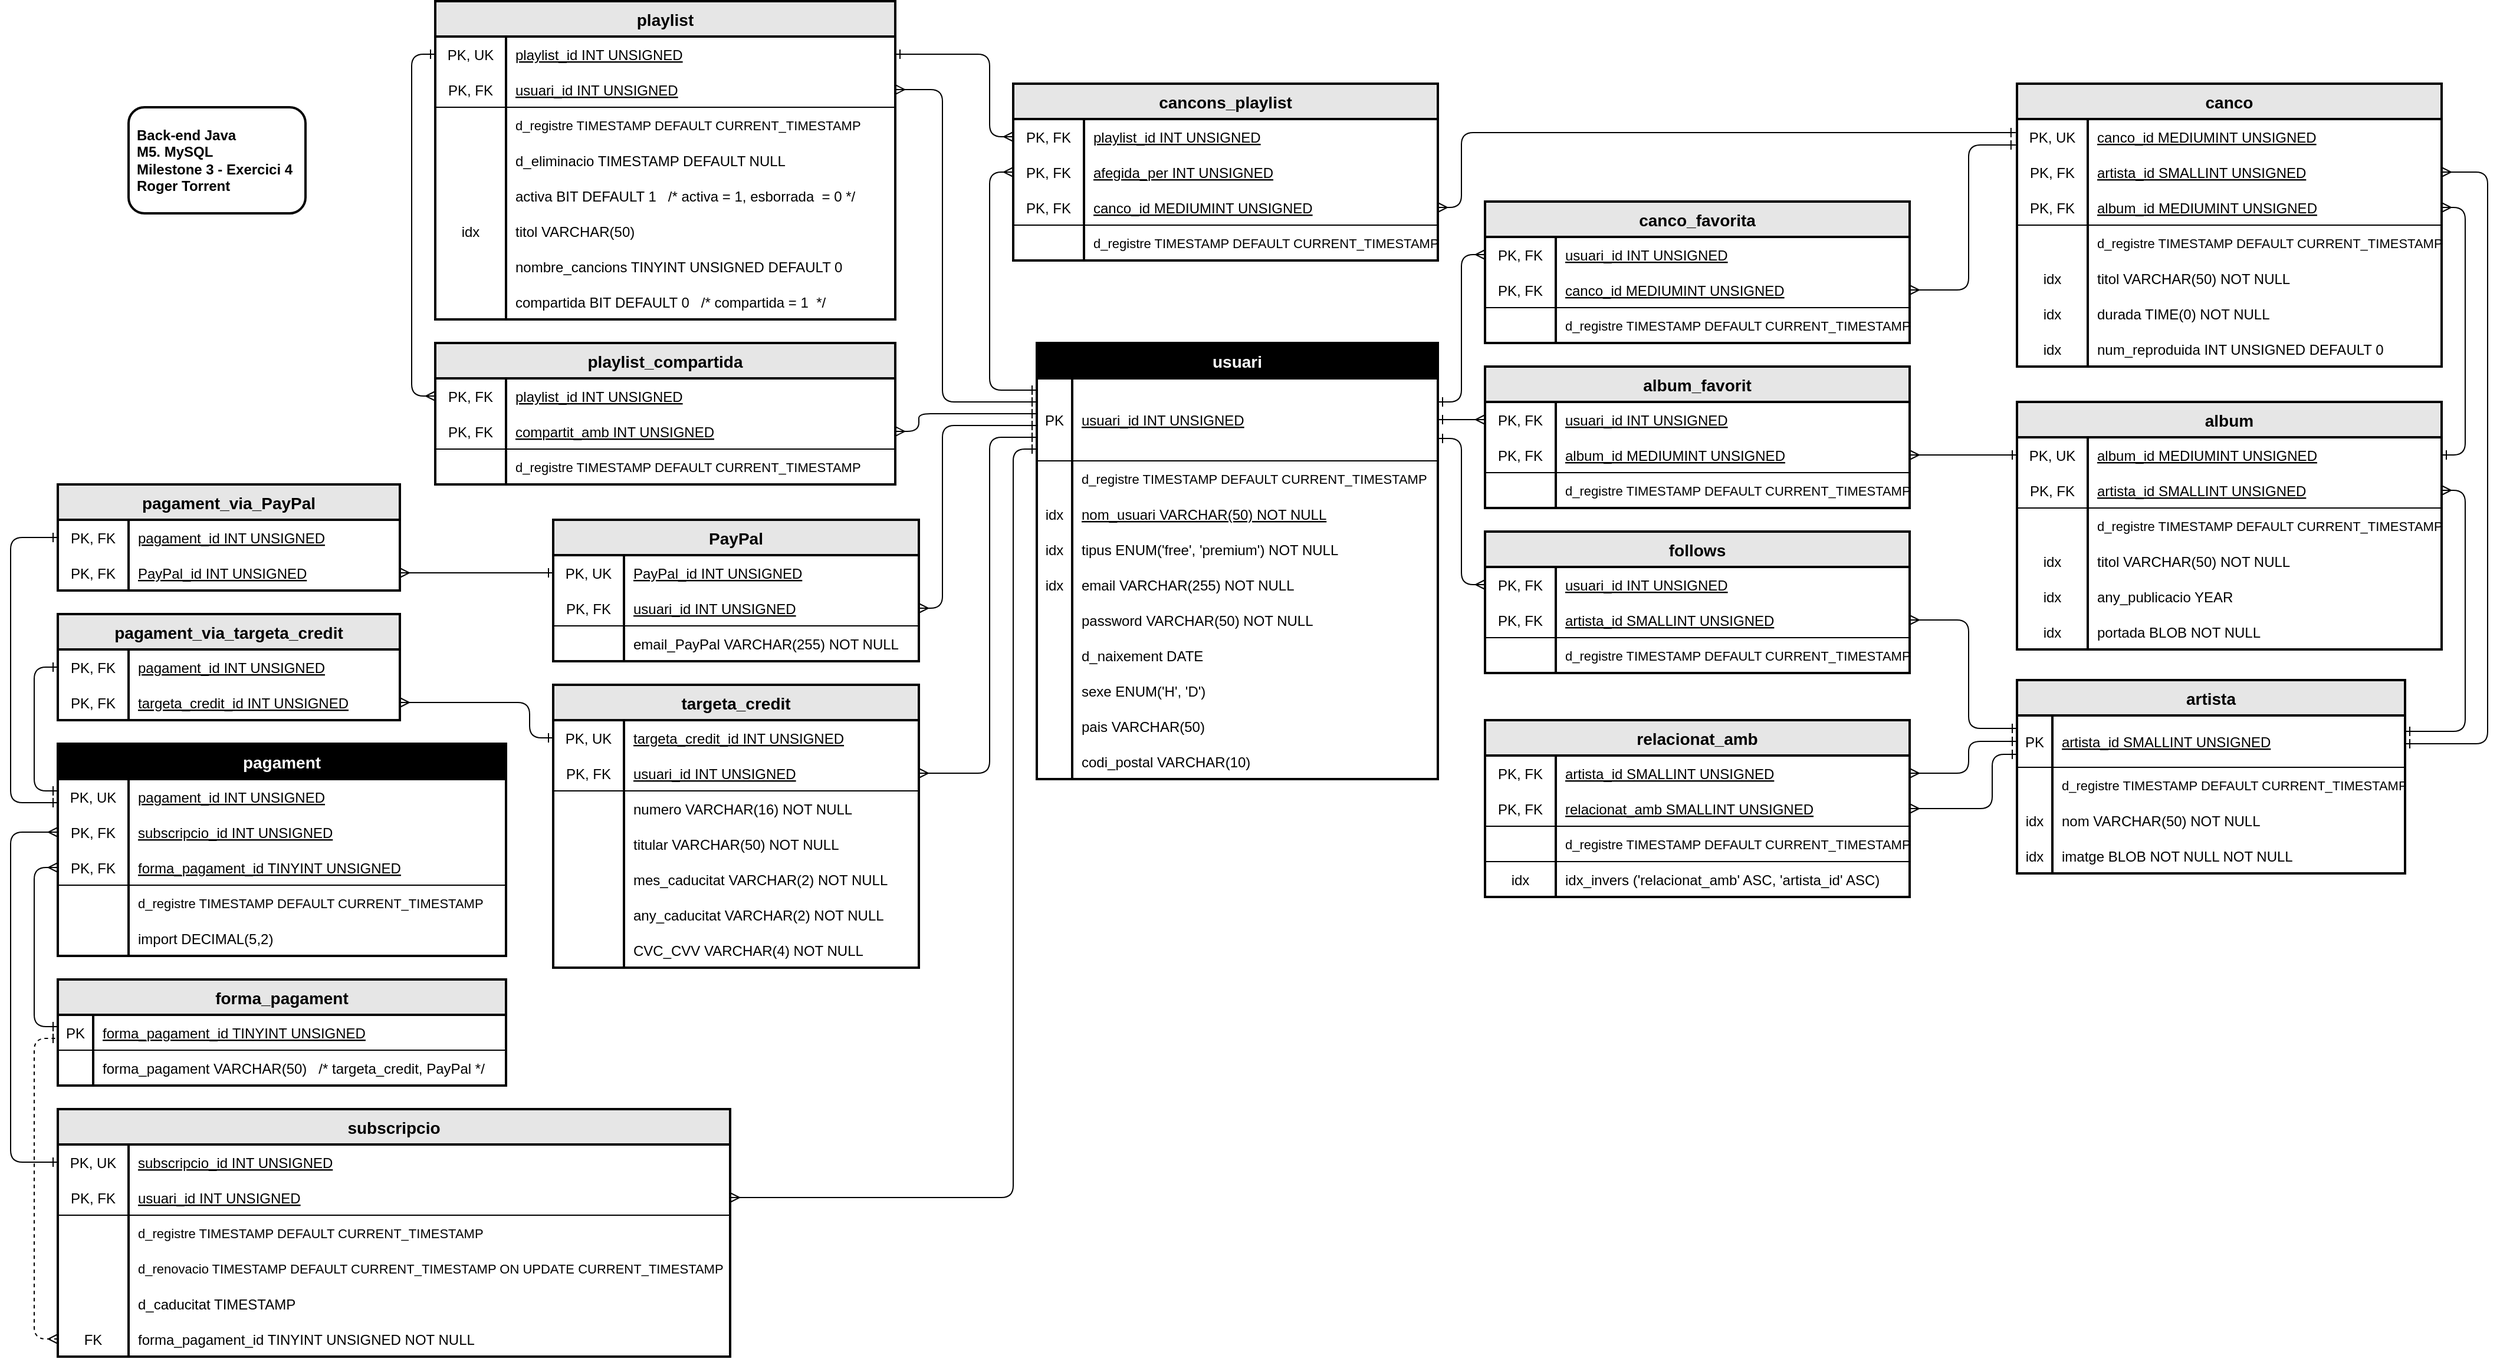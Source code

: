 <mxfile version="14.6.5" type="device"><diagram id="gI9ecUXG9KDYcIpZ71MT" name="M3E4_Spotify"><mxGraphModel dx="1929" dy="2071" grid="1" gridSize="10" guides="1" tooltips="1" connect="1" arrows="1" fold="1" page="1" pageScale="1" pageWidth="827" pageHeight="1169" math="0" shadow="0"><root><mxCell id="znP9enbGn2i3r0PsxZZa-0"/><mxCell id="znP9enbGn2i3r0PsxZZa-1" parent="znP9enbGn2i3r0PsxZZa-0"/><mxCell id="gqK9oxlFP4eefnNhvSsV-0" value="&lt;div&gt;&lt;b&gt;Back-end Java&lt;/b&gt;&lt;/div&gt;&lt;div&gt;&lt;b&gt;M5. MySQL&lt;/b&gt;&lt;/div&gt;&lt;div&gt;&lt;b&gt;Milestone 3 - Exercici 4&lt;br&gt;&lt;/b&gt;&lt;/div&gt;&lt;div&gt;&lt;b&gt;Roger Torrent&lt;br&gt;&lt;/b&gt;&lt;/div&gt;" style="rounded=1;whiteSpace=wrap;html=1;strokeWidth=2;fillColor=none;align=left;spacingLeft=5;spacingRight=5;" parent="znP9enbGn2i3r0PsxZZa-1" vertex="1"><mxGeometry x="-710" y="-1070" width="150" height="90" as="geometry"/></mxCell><mxCell id="eE1hgEidr5UuKMfgi3Sl-0" value="usuari" style="shape=table;startSize=30;container=1;collapsible=1;childLayout=tableLayout;fixedRows=1;rowLines=0;fontStyle=1;align=center;resizeLast=1;strokeWidth=2;fillColor=#000000;fontSize=14;fontColor=#FFFFFF;" parent="znP9enbGn2i3r0PsxZZa-1" vertex="1"><mxGeometry x="60" y="-870" width="340" height="370" as="geometry"/></mxCell><mxCell id="eE1hgEidr5UuKMfgi3Sl-1" value="" style="shape=partialRectangle;collapsible=0;dropTarget=0;pointerEvents=0;fillColor=none;top=0;left=0;bottom=1;right=0;points=[[0,0.5],[1,0.5]];portConstraint=eastwest;" parent="eE1hgEidr5UuKMfgi3Sl-0" vertex="1"><mxGeometry y="30" width="340" height="70" as="geometry"/></mxCell><mxCell id="eE1hgEidr5UuKMfgi3Sl-2" value="PK" style="shape=partialRectangle;connectable=0;fillColor=none;top=0;left=0;bottom=0;right=0;fontStyle=0;overflow=hidden;" parent="eE1hgEidr5UuKMfgi3Sl-1" vertex="1"><mxGeometry width="30" height="70" as="geometry"/></mxCell><mxCell id="eE1hgEidr5UuKMfgi3Sl-3" value="usuari_id INT UNSIGNED" style="shape=partialRectangle;connectable=0;fillColor=none;top=0;left=0;bottom=0;right=0;align=left;spacingLeft=6;fontStyle=4;overflow=hidden;" parent="eE1hgEidr5UuKMfgi3Sl-1" vertex="1"><mxGeometry x="30" width="310" height="70" as="geometry"/></mxCell><mxCell id="8YAH53jjEP7bO1SThZVj-6" value="" style="shape=partialRectangle;collapsible=0;dropTarget=0;pointerEvents=0;fillColor=none;top=0;left=0;bottom=0;right=0;points=[[0,0.5],[1,0.5]];portConstraint=eastwest;" parent="eE1hgEidr5UuKMfgi3Sl-0" vertex="1"><mxGeometry y="100" width="340" height="30" as="geometry"/></mxCell><mxCell id="8YAH53jjEP7bO1SThZVj-7" value="" style="shape=partialRectangle;connectable=0;fillColor=none;top=0;left=0;bottom=0;right=0;fontStyle=0;overflow=hidden;" parent="8YAH53jjEP7bO1SThZVj-6" vertex="1"><mxGeometry width="30" height="30" as="geometry"/></mxCell><mxCell id="8YAH53jjEP7bO1SThZVj-8" value="d_registre TIMESTAMP DEFAULT CURRENT_TIMESTAMP" style="shape=partialRectangle;connectable=0;fillColor=none;top=0;left=0;bottom=0;right=0;align=left;spacingLeft=6;fontStyle=0;overflow=hidden;fontSize=11;" parent="8YAH53jjEP7bO1SThZVj-6" vertex="1"><mxGeometry x="30" width="310" height="30" as="geometry"/></mxCell><mxCell id="eE1hgEidr5UuKMfgi3Sl-4" value="" style="shape=partialRectangle;collapsible=0;dropTarget=0;pointerEvents=0;fillColor=none;top=0;left=0;bottom=0;right=0;points=[[0,0.5],[1,0.5]];portConstraint=eastwest;" parent="eE1hgEidr5UuKMfgi3Sl-0" vertex="1"><mxGeometry y="130" width="340" height="30" as="geometry"/></mxCell><mxCell id="eE1hgEidr5UuKMfgi3Sl-5" value="idx" style="shape=partialRectangle;connectable=0;fillColor=none;top=0;left=0;bottom=0;right=0;fontStyle=0;overflow=hidden;" parent="eE1hgEidr5UuKMfgi3Sl-4" vertex="1"><mxGeometry width="30" height="30" as="geometry"/></mxCell><mxCell id="eE1hgEidr5UuKMfgi3Sl-6" value="nom_usuari VARCHAR(50) NOT NULL" style="shape=partialRectangle;connectable=0;fillColor=none;top=0;left=0;bottom=0;right=0;align=left;spacingLeft=6;fontStyle=4;overflow=hidden;" parent="eE1hgEidr5UuKMfgi3Sl-4" vertex="1"><mxGeometry x="30" width="310" height="30" as="geometry"/></mxCell><mxCell id="dwzF0hglvBR6gX7vGceG-3" style="shape=partialRectangle;collapsible=0;dropTarget=0;pointerEvents=0;fillColor=none;top=0;left=0;bottom=0;right=0;points=[[0,0.5],[1,0.5]];portConstraint=eastwest;" parent="eE1hgEidr5UuKMfgi3Sl-0" vertex="1"><mxGeometry y="160" width="340" height="30" as="geometry"/></mxCell><mxCell id="dwzF0hglvBR6gX7vGceG-4" value="idx" style="shape=partialRectangle;connectable=0;fillColor=none;top=0;left=0;bottom=0;right=0;editable=1;overflow=hidden;" parent="dwzF0hglvBR6gX7vGceG-3" vertex="1"><mxGeometry width="30" height="30" as="geometry"/></mxCell><mxCell id="dwzF0hglvBR6gX7vGceG-5" value="tipus ENUM('free', 'premium') NOT NULL" style="shape=partialRectangle;connectable=0;fillColor=none;top=0;left=0;bottom=0;right=0;align=left;spacingLeft=6;overflow=hidden;" parent="dwzF0hglvBR6gX7vGceG-3" vertex="1"><mxGeometry x="30" width="310" height="30" as="geometry"/></mxCell><mxCell id="eE1hgEidr5UuKMfgi3Sl-7" style="shape=partialRectangle;collapsible=0;dropTarget=0;pointerEvents=0;fillColor=none;top=0;left=0;bottom=0;right=0;points=[[0,0.5],[1,0.5]];portConstraint=eastwest;" parent="eE1hgEidr5UuKMfgi3Sl-0" vertex="1"><mxGeometry y="190" width="340" height="30" as="geometry"/></mxCell><mxCell id="eE1hgEidr5UuKMfgi3Sl-8" value="idx" style="shape=partialRectangle;connectable=0;fillColor=none;top=0;left=0;bottom=0;right=0;editable=1;overflow=hidden;" parent="eE1hgEidr5UuKMfgi3Sl-7" vertex="1"><mxGeometry width="30" height="30" as="geometry"/></mxCell><mxCell id="eE1hgEidr5UuKMfgi3Sl-9" value="email VARCHAR(255) NOT NULL" style="shape=partialRectangle;connectable=0;fillColor=none;top=0;left=0;bottom=0;right=0;align=left;spacingLeft=6;overflow=hidden;" parent="eE1hgEidr5UuKMfgi3Sl-7" vertex="1"><mxGeometry x="30" width="310" height="30" as="geometry"/></mxCell><mxCell id="eE1hgEidr5UuKMfgi3Sl-10" style="shape=partialRectangle;collapsible=0;dropTarget=0;pointerEvents=0;fillColor=none;top=0;left=0;bottom=0;right=0;points=[[0,0.5],[1,0.5]];portConstraint=eastwest;" parent="eE1hgEidr5UuKMfgi3Sl-0" vertex="1"><mxGeometry y="220" width="340" height="30" as="geometry"/></mxCell><mxCell id="eE1hgEidr5UuKMfgi3Sl-11" style="shape=partialRectangle;connectable=0;fillColor=none;top=0;left=0;bottom=0;right=0;editable=1;overflow=hidden;" parent="eE1hgEidr5UuKMfgi3Sl-10" vertex="1"><mxGeometry width="30" height="30" as="geometry"/></mxCell><mxCell id="eE1hgEidr5UuKMfgi3Sl-12" value="password VARCHAR(50) NOT NULL" style="shape=partialRectangle;connectable=0;fillColor=none;top=0;left=0;bottom=0;right=0;align=left;spacingLeft=6;overflow=hidden;" parent="eE1hgEidr5UuKMfgi3Sl-10" vertex="1"><mxGeometry x="30" width="310" height="30" as="geometry"/></mxCell><mxCell id="eE1hgEidr5UuKMfgi3Sl-13" value="" style="shape=partialRectangle;collapsible=0;dropTarget=0;pointerEvents=0;fillColor=none;top=0;left=0;bottom=0;right=0;points=[[0,0.5],[1,0.5]];portConstraint=eastwest;" parent="eE1hgEidr5UuKMfgi3Sl-0" vertex="1"><mxGeometry y="250" width="340" height="30" as="geometry"/></mxCell><mxCell id="eE1hgEidr5UuKMfgi3Sl-14" value="" style="shape=partialRectangle;connectable=0;fillColor=none;top=0;left=0;bottom=0;right=0;editable=1;overflow=hidden;" parent="eE1hgEidr5UuKMfgi3Sl-13" vertex="1"><mxGeometry width="30" height="30" as="geometry"/></mxCell><mxCell id="eE1hgEidr5UuKMfgi3Sl-15" value="d_naixement DATE" style="shape=partialRectangle;connectable=0;fillColor=none;top=0;left=0;bottom=0;right=0;align=left;spacingLeft=6;overflow=hidden;" parent="eE1hgEidr5UuKMfgi3Sl-13" vertex="1"><mxGeometry x="30" width="310" height="30" as="geometry"/></mxCell><mxCell id="eE1hgEidr5UuKMfgi3Sl-16" style="shape=partialRectangle;collapsible=0;dropTarget=0;pointerEvents=0;fillColor=none;top=0;left=0;bottom=0;right=0;points=[[0,0.5],[1,0.5]];portConstraint=eastwest;" parent="eE1hgEidr5UuKMfgi3Sl-0" vertex="1"><mxGeometry y="280" width="340" height="30" as="geometry"/></mxCell><mxCell id="eE1hgEidr5UuKMfgi3Sl-17" style="shape=partialRectangle;connectable=0;fillColor=none;top=0;left=0;bottom=0;right=0;editable=1;overflow=hidden;" parent="eE1hgEidr5UuKMfgi3Sl-16" vertex="1"><mxGeometry width="30" height="30" as="geometry"/></mxCell><mxCell id="eE1hgEidr5UuKMfgi3Sl-18" value="sexe ENUM('H', 'D')" style="shape=partialRectangle;connectable=0;fillColor=none;top=0;left=0;bottom=0;right=0;align=left;spacingLeft=6;overflow=hidden;" parent="eE1hgEidr5UuKMfgi3Sl-16" vertex="1"><mxGeometry x="30" width="310" height="30" as="geometry"/></mxCell><mxCell id="eE1hgEidr5UuKMfgi3Sl-19" style="shape=partialRectangle;collapsible=0;dropTarget=0;pointerEvents=0;fillColor=none;top=0;left=0;bottom=0;right=0;points=[[0,0.5],[1,0.5]];portConstraint=eastwest;" parent="eE1hgEidr5UuKMfgi3Sl-0" vertex="1"><mxGeometry y="310" width="340" height="30" as="geometry"/></mxCell><mxCell id="eE1hgEidr5UuKMfgi3Sl-20" style="shape=partialRectangle;connectable=0;fillColor=none;top=0;left=0;bottom=0;right=0;editable=1;overflow=hidden;" parent="eE1hgEidr5UuKMfgi3Sl-19" vertex="1"><mxGeometry width="30" height="30" as="geometry"/></mxCell><mxCell id="eE1hgEidr5UuKMfgi3Sl-21" value="pais VARCHAR(50)" style="shape=partialRectangle;connectable=0;fillColor=none;top=0;left=0;bottom=0;right=0;align=left;spacingLeft=6;overflow=hidden;" parent="eE1hgEidr5UuKMfgi3Sl-19" vertex="1"><mxGeometry x="30" width="310" height="30" as="geometry"/></mxCell><mxCell id="eE1hgEidr5UuKMfgi3Sl-22" style="shape=partialRectangle;collapsible=0;dropTarget=0;pointerEvents=0;fillColor=none;top=0;left=0;bottom=0;right=0;points=[[0,0.5],[1,0.5]];portConstraint=eastwest;" parent="eE1hgEidr5UuKMfgi3Sl-0" vertex="1"><mxGeometry y="340" width="340" height="30" as="geometry"/></mxCell><mxCell id="eE1hgEidr5UuKMfgi3Sl-23" style="shape=partialRectangle;connectable=0;fillColor=none;top=0;left=0;bottom=0;right=0;editable=1;overflow=hidden;" parent="eE1hgEidr5UuKMfgi3Sl-22" vertex="1"><mxGeometry width="30" height="30" as="geometry"/></mxCell><mxCell id="eE1hgEidr5UuKMfgi3Sl-24" value="codi_postal VARCHAR(10)" style="shape=partialRectangle;connectable=0;fillColor=none;top=0;left=0;bottom=0;right=0;align=left;spacingLeft=6;overflow=hidden;" parent="eE1hgEidr5UuKMfgi3Sl-22" vertex="1"><mxGeometry x="30" width="310" height="30" as="geometry"/></mxCell><mxCell id="dwzF0hglvBR6gX7vGceG-6" value="subscripcio" style="shape=table;startSize=30;container=1;collapsible=1;childLayout=tableLayout;fixedRows=1;rowLines=0;fontStyle=1;align=center;resizeLast=1;strokeWidth=2;fillColor=#E6E6E6;fontSize=14;" parent="znP9enbGn2i3r0PsxZZa-1" vertex="1"><mxGeometry x="-770" y="-220" width="570" height="210" as="geometry"/></mxCell><mxCell id="dwzF0hglvBR6gX7vGceG-7" value="" style="shape=partialRectangle;collapsible=0;dropTarget=0;pointerEvents=0;fillColor=none;top=0;left=0;bottom=0;right=0;points=[[0,0.5],[1,0.5]];portConstraint=eastwest;" parent="dwzF0hglvBR6gX7vGceG-6" vertex="1"><mxGeometry y="30" width="570" height="30" as="geometry"/></mxCell><mxCell id="dwzF0hglvBR6gX7vGceG-8" value="PK, UK" style="shape=partialRectangle;connectable=0;fillColor=none;top=0;left=0;bottom=0;right=0;fontStyle=0;overflow=hidden;" parent="dwzF0hglvBR6gX7vGceG-7" vertex="1"><mxGeometry width="60" height="30" as="geometry"/></mxCell><mxCell id="dwzF0hglvBR6gX7vGceG-9" value="subscripcio_id INT UNSIGNED" style="shape=partialRectangle;connectable=0;fillColor=none;top=0;left=0;bottom=0;right=0;align=left;spacingLeft=6;fontStyle=4;overflow=hidden;" parent="dwzF0hglvBR6gX7vGceG-7" vertex="1"><mxGeometry x="60" width="510" height="30" as="geometry"/></mxCell><mxCell id="dwzF0hglvBR6gX7vGceG-10" value="" style="shape=partialRectangle;collapsible=0;dropTarget=0;pointerEvents=0;fillColor=none;top=0;left=0;bottom=1;right=0;points=[[0,0.5],[1,0.5]];portConstraint=eastwest;" parent="dwzF0hglvBR6gX7vGceG-6" vertex="1"><mxGeometry y="60" width="570" height="30" as="geometry"/></mxCell><mxCell id="dwzF0hglvBR6gX7vGceG-11" value="PK, FK" style="shape=partialRectangle;connectable=0;fillColor=none;top=0;left=0;bottom=0;right=0;fontStyle=0;overflow=hidden;" parent="dwzF0hglvBR6gX7vGceG-10" vertex="1"><mxGeometry width="60" height="30" as="geometry"/></mxCell><mxCell id="dwzF0hglvBR6gX7vGceG-12" value="usuari_id INT UNSIGNED" style="shape=partialRectangle;connectable=0;fillColor=none;top=0;left=0;bottom=0;right=0;align=left;spacingLeft=6;fontStyle=4;overflow=hidden;" parent="dwzF0hglvBR6gX7vGceG-10" vertex="1"><mxGeometry x="60" width="510" height="30" as="geometry"/></mxCell><mxCell id="dwzF0hglvBR6gX7vGceG-13" value="" style="shape=partialRectangle;collapsible=0;dropTarget=0;pointerEvents=0;fillColor=none;top=0;left=0;bottom=0;right=0;points=[[0,0.5],[1,0.5]];portConstraint=eastwest;" parent="dwzF0hglvBR6gX7vGceG-6" vertex="1"><mxGeometry y="90" width="570" height="30" as="geometry"/></mxCell><mxCell id="dwzF0hglvBR6gX7vGceG-14" value="" style="shape=partialRectangle;connectable=0;fillColor=none;top=0;left=0;bottom=0;right=0;editable=1;overflow=hidden;" parent="dwzF0hglvBR6gX7vGceG-13" vertex="1"><mxGeometry width="60" height="30" as="geometry"/></mxCell><mxCell id="dwzF0hglvBR6gX7vGceG-15" value="d_registre TIMESTAMP DEFAULT CURRENT_TIMESTAMP" style="shape=partialRectangle;connectable=0;fillColor=none;top=0;left=0;bottom=0;right=0;align=left;spacingLeft=6;overflow=hidden;fontSize=11;" parent="dwzF0hglvBR6gX7vGceG-13" vertex="1"><mxGeometry x="60" width="510" height="30" as="geometry"/></mxCell><mxCell id="dwzF0hglvBR6gX7vGceG-19" value="" style="shape=partialRectangle;collapsible=0;dropTarget=0;pointerEvents=0;fillColor=none;top=0;left=0;bottom=0;right=0;points=[[0,0.5],[1,0.5]];portConstraint=eastwest;" parent="dwzF0hglvBR6gX7vGceG-6" vertex="1"><mxGeometry y="120" width="570" height="30" as="geometry"/></mxCell><mxCell id="dwzF0hglvBR6gX7vGceG-20" value="" style="shape=partialRectangle;connectable=0;fillColor=none;top=0;left=0;bottom=0;right=0;editable=1;overflow=hidden;" parent="dwzF0hglvBR6gX7vGceG-19" vertex="1"><mxGeometry width="60" height="30" as="geometry"/></mxCell><mxCell id="dwzF0hglvBR6gX7vGceG-21" value="d_renovacio TIMESTAMP DEFAULT CURRENT_TIMESTAMP ON UPDATE CURRENT_TIMESTAMP" style="shape=partialRectangle;connectable=0;fillColor=none;top=0;left=0;bottom=0;right=0;align=left;spacingLeft=6;overflow=hidden;fontSize=11;" parent="dwzF0hglvBR6gX7vGceG-19" vertex="1"><mxGeometry x="60" width="510" height="30" as="geometry"/></mxCell><mxCell id="FL2FkCMo0FFEzubJRO6Q-0" style="shape=partialRectangle;collapsible=0;dropTarget=0;pointerEvents=0;fillColor=none;top=0;left=0;bottom=0;right=0;points=[[0,0.5],[1,0.5]];portConstraint=eastwest;" parent="dwzF0hglvBR6gX7vGceG-6" vertex="1"><mxGeometry y="150" width="570" height="30" as="geometry"/></mxCell><mxCell id="FL2FkCMo0FFEzubJRO6Q-1" style="shape=partialRectangle;connectable=0;fillColor=none;top=0;left=0;bottom=0;right=0;editable=1;overflow=hidden;" parent="FL2FkCMo0FFEzubJRO6Q-0" vertex="1"><mxGeometry width="60" height="30" as="geometry"/></mxCell><mxCell id="FL2FkCMo0FFEzubJRO6Q-2" value="d_caducitat TIMESTAMP" style="shape=partialRectangle;connectable=0;fillColor=none;top=0;left=0;bottom=0;right=0;align=left;spacingLeft=6;overflow=hidden;" parent="FL2FkCMo0FFEzubJRO6Q-0" vertex="1"><mxGeometry x="60" width="510" height="30" as="geometry"/></mxCell><mxCell id="dwzF0hglvBR6gX7vGceG-16" style="shape=partialRectangle;collapsible=0;dropTarget=0;pointerEvents=0;fillColor=none;top=0;left=0;bottom=0;right=0;points=[[0,0.5],[1,0.5]];portConstraint=eastwest;" parent="dwzF0hglvBR6gX7vGceG-6" vertex="1"><mxGeometry y="180" width="570" height="30" as="geometry"/></mxCell><mxCell id="dwzF0hglvBR6gX7vGceG-17" value="FK" style="shape=partialRectangle;connectable=0;fillColor=none;top=0;left=0;bottom=0;right=0;editable=1;overflow=hidden;" parent="dwzF0hglvBR6gX7vGceG-16" vertex="1"><mxGeometry width="60" height="30" as="geometry"/></mxCell><mxCell id="dwzF0hglvBR6gX7vGceG-18" value="forma_pagament_id TINYINT UNSIGNED NOT NULL" style="shape=partialRectangle;connectable=0;fillColor=none;top=0;left=0;bottom=0;right=0;align=left;spacingLeft=6;overflow=hidden;" parent="dwzF0hglvBR6gX7vGceG-16" vertex="1"><mxGeometry x="60" width="510" height="30" as="geometry"/></mxCell><mxCell id="dwzF0hglvBR6gX7vGceG-29" value="forma_pagament" style="shape=table;startSize=30;container=1;collapsible=1;childLayout=tableLayout;fixedRows=1;rowLines=0;fontStyle=1;align=center;resizeLast=1;fillColor=#E6E6E6;fontSize=14;strokeWidth=2;" parent="znP9enbGn2i3r0PsxZZa-1" vertex="1"><mxGeometry x="-770" y="-330" width="380" height="90" as="geometry"/></mxCell><mxCell id="dwzF0hglvBR6gX7vGceG-30" value="" style="shape=partialRectangle;collapsible=0;dropTarget=0;pointerEvents=0;fillColor=none;top=0;left=0;bottom=1;right=0;points=[[0,0.5],[1,0.5]];portConstraint=eastwest;" parent="dwzF0hglvBR6gX7vGceG-29" vertex="1"><mxGeometry y="30" width="380" height="30" as="geometry"/></mxCell><mxCell id="dwzF0hglvBR6gX7vGceG-31" value="PK" style="shape=partialRectangle;connectable=0;fillColor=none;top=0;left=0;bottom=0;right=0;fontStyle=0;overflow=hidden;" parent="dwzF0hglvBR6gX7vGceG-30" vertex="1"><mxGeometry width="30" height="30" as="geometry"/></mxCell><mxCell id="dwzF0hglvBR6gX7vGceG-32" value="forma_pagament_id TINYINT UNSIGNED" style="shape=partialRectangle;connectable=0;fillColor=none;top=0;left=0;bottom=0;right=0;align=left;spacingLeft=6;fontStyle=4;overflow=hidden;" parent="dwzF0hglvBR6gX7vGceG-30" vertex="1"><mxGeometry x="30" width="350" height="30" as="geometry"/></mxCell><mxCell id="dwzF0hglvBR6gX7vGceG-33" style="shape=partialRectangle;collapsible=0;dropTarget=0;pointerEvents=0;fillColor=none;top=0;left=0;bottom=0;right=0;points=[[0,0.5],[1,0.5]];portConstraint=eastwest;" parent="dwzF0hglvBR6gX7vGceG-29" vertex="1"><mxGeometry y="60" width="380" height="30" as="geometry"/></mxCell><mxCell id="dwzF0hglvBR6gX7vGceG-34" value="" style="shape=partialRectangle;connectable=0;fillColor=none;top=0;left=0;bottom=0;right=0;editable=1;overflow=hidden;" parent="dwzF0hglvBR6gX7vGceG-33" vertex="1"><mxGeometry width="30" height="30" as="geometry"/></mxCell><mxCell id="dwzF0hglvBR6gX7vGceG-35" value="forma_pagament VARCHAR(50)   /* targeta_credit, PayPal */" style="shape=partialRectangle;connectable=0;fillColor=none;top=0;left=0;bottom=0;right=0;align=left;spacingLeft=6;overflow=hidden;" parent="dwzF0hglvBR6gX7vGceG-33" vertex="1"><mxGeometry x="30" width="350" height="30" as="geometry"/></mxCell><mxCell id="dwzF0hglvBR6gX7vGceG-44" value="targeta_credit" style="shape=table;startSize=30;container=1;collapsible=1;childLayout=tableLayout;fixedRows=1;rowLines=0;fontStyle=1;align=center;resizeLast=1;strokeWidth=2;fillColor=#E6E6E6;fontSize=14;" parent="znP9enbGn2i3r0PsxZZa-1" vertex="1"><mxGeometry x="-350" y="-580" width="310" height="240" as="geometry"/></mxCell><mxCell id="dwzF0hglvBR6gX7vGceG-45" value="" style="shape=partialRectangle;collapsible=0;dropTarget=0;pointerEvents=0;fillColor=none;top=0;left=0;bottom=0;right=0;points=[[0,0.5],[1,0.5]];portConstraint=eastwest;" parent="dwzF0hglvBR6gX7vGceG-44" vertex="1"><mxGeometry y="30" width="310" height="30" as="geometry"/></mxCell><mxCell id="dwzF0hglvBR6gX7vGceG-46" value="PK, UK" style="shape=partialRectangle;connectable=0;fillColor=none;top=0;left=0;bottom=0;right=0;fontStyle=0;overflow=hidden;" parent="dwzF0hglvBR6gX7vGceG-45" vertex="1"><mxGeometry width="60" height="30" as="geometry"/></mxCell><mxCell id="dwzF0hglvBR6gX7vGceG-47" value="targeta_credit_id INT UNSIGNED" style="shape=partialRectangle;connectable=0;fillColor=none;top=0;left=0;bottom=0;right=0;align=left;spacingLeft=6;fontStyle=4;overflow=hidden;" parent="dwzF0hglvBR6gX7vGceG-45" vertex="1"><mxGeometry x="60" width="250" height="30" as="geometry"/></mxCell><mxCell id="dwzF0hglvBR6gX7vGceG-48" value="" style="shape=partialRectangle;collapsible=0;dropTarget=0;pointerEvents=0;fillColor=none;top=0;left=0;bottom=1;right=0;points=[[0,0.5],[1,0.5]];portConstraint=eastwest;" parent="dwzF0hglvBR6gX7vGceG-44" vertex="1"><mxGeometry y="60" width="310" height="30" as="geometry"/></mxCell><mxCell id="dwzF0hglvBR6gX7vGceG-49" value="PK, FK" style="shape=partialRectangle;connectable=0;fillColor=none;top=0;left=0;bottom=0;right=0;fontStyle=0;overflow=hidden;" parent="dwzF0hglvBR6gX7vGceG-48" vertex="1"><mxGeometry width="60" height="30" as="geometry"/></mxCell><mxCell id="dwzF0hglvBR6gX7vGceG-50" value="usuari_id INT UNSIGNED" style="shape=partialRectangle;connectable=0;fillColor=none;top=0;left=0;bottom=0;right=0;align=left;spacingLeft=6;fontStyle=4;overflow=hidden;" parent="dwzF0hglvBR6gX7vGceG-48" vertex="1"><mxGeometry x="60" width="250" height="30" as="geometry"/></mxCell><mxCell id="dwzF0hglvBR6gX7vGceG-51" value="" style="shape=partialRectangle;collapsible=0;dropTarget=0;pointerEvents=0;fillColor=none;top=0;left=0;bottom=0;right=0;points=[[0,0.5],[1,0.5]];portConstraint=eastwest;" parent="dwzF0hglvBR6gX7vGceG-44" vertex="1"><mxGeometry y="90" width="310" height="30" as="geometry"/></mxCell><mxCell id="dwzF0hglvBR6gX7vGceG-52" value="" style="shape=partialRectangle;connectable=0;fillColor=none;top=0;left=0;bottom=0;right=0;editable=1;overflow=hidden;" parent="dwzF0hglvBR6gX7vGceG-51" vertex="1"><mxGeometry width="60" height="30" as="geometry"/></mxCell><mxCell id="dwzF0hglvBR6gX7vGceG-53" value="numero VARCHAR(16) NOT NULL" style="shape=partialRectangle;connectable=0;fillColor=none;top=0;left=0;bottom=0;right=0;align=left;spacingLeft=6;overflow=hidden;" parent="dwzF0hglvBR6gX7vGceG-51" vertex="1"><mxGeometry x="60" width="250" height="30" as="geometry"/></mxCell><mxCell id="dwzF0hglvBR6gX7vGceG-57" style="shape=partialRectangle;collapsible=0;dropTarget=0;pointerEvents=0;fillColor=none;top=0;left=0;bottom=0;right=0;points=[[0,0.5],[1,0.5]];portConstraint=eastwest;" parent="dwzF0hglvBR6gX7vGceG-44" vertex="1"><mxGeometry y="120" width="310" height="30" as="geometry"/></mxCell><mxCell id="dwzF0hglvBR6gX7vGceG-58" style="shape=partialRectangle;connectable=0;fillColor=none;top=0;left=0;bottom=0;right=0;editable=1;overflow=hidden;" parent="dwzF0hglvBR6gX7vGceG-57" vertex="1"><mxGeometry width="60" height="30" as="geometry"/></mxCell><mxCell id="dwzF0hglvBR6gX7vGceG-59" value="titular VARCHAR(50) NOT NULL" style="shape=partialRectangle;connectable=0;fillColor=none;top=0;left=0;bottom=0;right=0;align=left;spacingLeft=6;overflow=hidden;" parent="dwzF0hglvBR6gX7vGceG-57" vertex="1"><mxGeometry x="60" width="250" height="30" as="geometry"/></mxCell><mxCell id="dwzF0hglvBR6gX7vGceG-54" style="shape=partialRectangle;collapsible=0;dropTarget=0;pointerEvents=0;fillColor=none;top=0;left=0;bottom=0;right=0;points=[[0,0.5],[1,0.5]];portConstraint=eastwest;" parent="dwzF0hglvBR6gX7vGceG-44" vertex="1"><mxGeometry y="150" width="310" height="30" as="geometry"/></mxCell><mxCell id="dwzF0hglvBR6gX7vGceG-55" style="shape=partialRectangle;connectable=0;fillColor=none;top=0;left=0;bottom=0;right=0;editable=1;overflow=hidden;" parent="dwzF0hglvBR6gX7vGceG-54" vertex="1"><mxGeometry width="60" height="30" as="geometry"/></mxCell><mxCell id="dwzF0hglvBR6gX7vGceG-56" value="mes_caducitat VARCHAR(2) NOT NULL" style="shape=partialRectangle;connectable=0;fillColor=none;top=0;left=0;bottom=0;right=0;align=left;spacingLeft=6;overflow=hidden;" parent="dwzF0hglvBR6gX7vGceG-54" vertex="1"><mxGeometry x="60" width="250" height="30" as="geometry"/></mxCell><mxCell id="dwzF0hglvBR6gX7vGceG-112" style="shape=partialRectangle;collapsible=0;dropTarget=0;pointerEvents=0;fillColor=none;top=0;left=0;bottom=0;right=0;points=[[0,0.5],[1,0.5]];portConstraint=eastwest;" parent="dwzF0hglvBR6gX7vGceG-44" vertex="1"><mxGeometry y="180" width="310" height="30" as="geometry"/></mxCell><mxCell id="dwzF0hglvBR6gX7vGceG-113" style="shape=partialRectangle;connectable=0;fillColor=none;top=0;left=0;bottom=0;right=0;editable=1;overflow=hidden;" parent="dwzF0hglvBR6gX7vGceG-112" vertex="1"><mxGeometry width="60" height="30" as="geometry"/></mxCell><mxCell id="dwzF0hglvBR6gX7vGceG-114" value="any_caducitat VARCHAR(2) NOT NULL" style="shape=partialRectangle;connectable=0;fillColor=none;top=0;left=0;bottom=0;right=0;align=left;spacingLeft=6;overflow=hidden;" parent="dwzF0hglvBR6gX7vGceG-112" vertex="1"><mxGeometry x="60" width="250" height="30" as="geometry"/></mxCell><mxCell id="dwzF0hglvBR6gX7vGceG-64" style="shape=partialRectangle;collapsible=0;dropTarget=0;pointerEvents=0;fillColor=none;top=0;left=0;bottom=0;right=0;points=[[0,0.5],[1,0.5]];portConstraint=eastwest;" parent="dwzF0hglvBR6gX7vGceG-44" vertex="1"><mxGeometry y="210" width="310" height="30" as="geometry"/></mxCell><mxCell id="dwzF0hglvBR6gX7vGceG-65" style="shape=partialRectangle;connectable=0;fillColor=none;top=0;left=0;bottom=0;right=0;editable=1;overflow=hidden;" parent="dwzF0hglvBR6gX7vGceG-64" vertex="1"><mxGeometry width="60" height="30" as="geometry"/></mxCell><mxCell id="dwzF0hglvBR6gX7vGceG-66" value="CVC_CVV VARCHAR(4) NOT NULL" style="shape=partialRectangle;connectable=0;fillColor=none;top=0;left=0;bottom=0;right=0;align=left;spacingLeft=6;overflow=hidden;" parent="dwzF0hglvBR6gX7vGceG-64" vertex="1"><mxGeometry x="60" width="250" height="30" as="geometry"/></mxCell><mxCell id="dwzF0hglvBR6gX7vGceG-67" value="PayPal" style="shape=table;startSize=30;container=1;collapsible=1;childLayout=tableLayout;fixedRows=1;rowLines=0;fontStyle=1;align=center;resizeLast=1;strokeWidth=2;fillColor=#E6E6E6;fontSize=14;" parent="znP9enbGn2i3r0PsxZZa-1" vertex="1"><mxGeometry x="-350" y="-720" width="310" height="120" as="geometry"/></mxCell><mxCell id="dwzF0hglvBR6gX7vGceG-68" value="" style="shape=partialRectangle;collapsible=0;dropTarget=0;pointerEvents=0;fillColor=none;top=0;left=0;bottom=0;right=0;points=[[0,0.5],[1,0.5]];portConstraint=eastwest;" parent="dwzF0hglvBR6gX7vGceG-67" vertex="1"><mxGeometry y="30" width="310" height="30" as="geometry"/></mxCell><mxCell id="dwzF0hglvBR6gX7vGceG-69" value="PK, UK" style="shape=partialRectangle;connectable=0;fillColor=none;top=0;left=0;bottom=0;right=0;fontStyle=0;overflow=hidden;" parent="dwzF0hglvBR6gX7vGceG-68" vertex="1"><mxGeometry width="60" height="30" as="geometry"/></mxCell><mxCell id="dwzF0hglvBR6gX7vGceG-70" value="PayPal_id INT UNSIGNED" style="shape=partialRectangle;connectable=0;fillColor=none;top=0;left=0;bottom=0;right=0;align=left;spacingLeft=6;fontStyle=4;overflow=hidden;" parent="dwzF0hglvBR6gX7vGceG-68" vertex="1"><mxGeometry x="60" width="250" height="30" as="geometry"/></mxCell><mxCell id="dwzF0hglvBR6gX7vGceG-71" value="" style="shape=partialRectangle;collapsible=0;dropTarget=0;pointerEvents=0;fillColor=none;top=0;left=0;bottom=1;right=0;points=[[0,0.5],[1,0.5]];portConstraint=eastwest;" parent="dwzF0hglvBR6gX7vGceG-67" vertex="1"><mxGeometry y="60" width="310" height="30" as="geometry"/></mxCell><mxCell id="dwzF0hglvBR6gX7vGceG-72" value="PK, FK" style="shape=partialRectangle;connectable=0;fillColor=none;top=0;left=0;bottom=0;right=0;fontStyle=0;overflow=hidden;" parent="dwzF0hglvBR6gX7vGceG-71" vertex="1"><mxGeometry width="60" height="30" as="geometry"/></mxCell><mxCell id="dwzF0hglvBR6gX7vGceG-73" value="usuari_id INT UNSIGNED" style="shape=partialRectangle;connectable=0;fillColor=none;top=0;left=0;bottom=0;right=0;align=left;spacingLeft=6;fontStyle=4;overflow=hidden;" parent="dwzF0hglvBR6gX7vGceG-71" vertex="1"><mxGeometry x="60" width="250" height="30" as="geometry"/></mxCell><mxCell id="dwzF0hglvBR6gX7vGceG-74" value="" style="shape=partialRectangle;collapsible=0;dropTarget=0;pointerEvents=0;fillColor=none;top=0;left=0;bottom=0;right=0;points=[[0,0.5],[1,0.5]];portConstraint=eastwest;" parent="dwzF0hglvBR6gX7vGceG-67" vertex="1"><mxGeometry y="90" width="310" height="30" as="geometry"/></mxCell><mxCell id="dwzF0hglvBR6gX7vGceG-75" value="" style="shape=partialRectangle;connectable=0;fillColor=none;top=0;left=0;bottom=0;right=0;editable=1;overflow=hidden;" parent="dwzF0hglvBR6gX7vGceG-74" vertex="1"><mxGeometry width="60" height="30" as="geometry"/></mxCell><mxCell id="dwzF0hglvBR6gX7vGceG-76" value="email_PayPal VARCHAR(255) NOT NULL" style="shape=partialRectangle;connectable=0;fillColor=none;top=0;left=0;bottom=0;right=0;align=left;spacingLeft=6;overflow=hidden;" parent="dwzF0hglvBR6gX7vGceG-74" vertex="1"><mxGeometry x="60" width="250" height="30" as="geometry"/></mxCell><mxCell id="dwzF0hglvBR6gX7vGceG-96" value="pagament" style="shape=table;startSize=30;container=1;collapsible=1;childLayout=tableLayout;fixedRows=1;rowLines=0;fontStyle=1;align=center;resizeLast=1;strokeWidth=2;fillColor=#000000;fontSize=14;fontColor=#FFFFFF;" parent="znP9enbGn2i3r0PsxZZa-1" vertex="1"><mxGeometry x="-770" y="-530" width="380" height="180" as="geometry"/></mxCell><mxCell id="dwzF0hglvBR6gX7vGceG-97" value="" style="shape=partialRectangle;collapsible=0;dropTarget=0;pointerEvents=0;fillColor=none;top=0;left=0;bottom=0;right=0;points=[[0,0.5],[1,0.5]];portConstraint=eastwest;" parent="dwzF0hglvBR6gX7vGceG-96" vertex="1"><mxGeometry y="30" width="380" height="30" as="geometry"/></mxCell><mxCell id="dwzF0hglvBR6gX7vGceG-98" value="PK, UK" style="shape=partialRectangle;connectable=0;fillColor=none;top=0;left=0;bottom=0;right=0;fontStyle=0;overflow=hidden;" parent="dwzF0hglvBR6gX7vGceG-97" vertex="1"><mxGeometry width="60" height="30" as="geometry"/></mxCell><mxCell id="dwzF0hglvBR6gX7vGceG-99" value="pagament_id INT UNSIGNED" style="shape=partialRectangle;connectable=0;fillColor=none;top=0;left=0;bottom=0;right=0;align=left;spacingLeft=6;fontStyle=4;overflow=hidden;" parent="dwzF0hglvBR6gX7vGceG-97" vertex="1"><mxGeometry x="60" width="320" height="30" as="geometry"/></mxCell><mxCell id="dwzF0hglvBR6gX7vGceG-100" value="" style="shape=partialRectangle;collapsible=0;dropTarget=0;pointerEvents=0;fillColor=none;top=0;left=0;bottom=0;right=0;points=[[0,0.5],[1,0.5]];portConstraint=eastwest;" parent="dwzF0hglvBR6gX7vGceG-96" vertex="1"><mxGeometry y="60" width="380" height="30" as="geometry"/></mxCell><mxCell id="dwzF0hglvBR6gX7vGceG-101" value="PK, FK" style="shape=partialRectangle;connectable=0;fillColor=none;top=0;left=0;bottom=0;right=0;fontStyle=0;overflow=hidden;" parent="dwzF0hglvBR6gX7vGceG-100" vertex="1"><mxGeometry width="60" height="30" as="geometry"/></mxCell><mxCell id="dwzF0hglvBR6gX7vGceG-102" value="subscripcio_id INT UNSIGNED" style="shape=partialRectangle;connectable=0;fillColor=none;top=0;left=0;bottom=0;right=0;align=left;spacingLeft=6;fontStyle=4;overflow=hidden;" parent="dwzF0hglvBR6gX7vGceG-100" vertex="1"><mxGeometry x="60" width="320" height="30" as="geometry"/></mxCell><mxCell id="8YAH53jjEP7bO1SThZVj-44" style="shape=partialRectangle;collapsible=0;dropTarget=0;pointerEvents=0;fillColor=none;top=0;left=0;bottom=1;right=0;points=[[0,0.5],[1,0.5]];portConstraint=eastwest;" parent="dwzF0hglvBR6gX7vGceG-96" vertex="1"><mxGeometry y="90" width="380" height="30" as="geometry"/></mxCell><mxCell id="8YAH53jjEP7bO1SThZVj-45" value="PK, FK" style="shape=partialRectangle;connectable=0;fillColor=none;top=0;left=0;bottom=0;right=0;fontStyle=0;overflow=hidden;" parent="8YAH53jjEP7bO1SThZVj-44" vertex="1"><mxGeometry width="60" height="30" as="geometry"/></mxCell><mxCell id="8YAH53jjEP7bO1SThZVj-46" value="forma_pagament_id TINYINT UNSIGNED" style="shape=partialRectangle;connectable=0;fillColor=none;top=0;left=0;bottom=0;right=0;align=left;spacingLeft=6;fontStyle=4;overflow=hidden;" parent="8YAH53jjEP7bO1SThZVj-44" vertex="1"><mxGeometry x="60" width="320" height="30" as="geometry"/></mxCell><mxCell id="dwzF0hglvBR6gX7vGceG-103" value="" style="shape=partialRectangle;collapsible=0;dropTarget=0;pointerEvents=0;fillColor=none;top=0;left=0;bottom=0;right=0;points=[[0,0.5],[1,0.5]];portConstraint=eastwest;" parent="dwzF0hglvBR6gX7vGceG-96" vertex="1"><mxGeometry y="120" width="380" height="30" as="geometry"/></mxCell><mxCell id="dwzF0hglvBR6gX7vGceG-104" value="" style="shape=partialRectangle;connectable=0;fillColor=none;top=0;left=0;bottom=0;right=0;editable=1;overflow=hidden;" parent="dwzF0hglvBR6gX7vGceG-103" vertex="1"><mxGeometry width="60" height="30" as="geometry"/></mxCell><mxCell id="dwzF0hglvBR6gX7vGceG-105" value="d_registre TIMESTAMP DEFAULT CURRENT_TIMESTAMP" style="shape=partialRectangle;connectable=0;fillColor=none;top=0;left=0;bottom=0;right=0;align=left;spacingLeft=6;overflow=hidden;fontSize=11;" parent="dwzF0hglvBR6gX7vGceG-103" vertex="1"><mxGeometry x="60" width="320" height="30" as="geometry"/></mxCell><mxCell id="dwzF0hglvBR6gX7vGceG-106" style="shape=partialRectangle;collapsible=0;dropTarget=0;pointerEvents=0;fillColor=none;top=0;left=0;bottom=0;right=0;points=[[0,0.5],[1,0.5]];portConstraint=eastwest;" parent="dwzF0hglvBR6gX7vGceG-96" vertex="1"><mxGeometry y="150" width="380" height="30" as="geometry"/></mxCell><mxCell id="dwzF0hglvBR6gX7vGceG-107" style="shape=partialRectangle;connectable=0;fillColor=none;top=0;left=0;bottom=0;right=0;editable=1;overflow=hidden;" parent="dwzF0hglvBR6gX7vGceG-106" vertex="1"><mxGeometry width="60" height="30" as="geometry"/></mxCell><mxCell id="dwzF0hglvBR6gX7vGceG-108" value="import DECIMAL(5,2)" style="shape=partialRectangle;connectable=0;fillColor=none;top=0;left=0;bottom=0;right=0;align=left;spacingLeft=6;overflow=hidden;" parent="dwzF0hglvBR6gX7vGceG-106" vertex="1"><mxGeometry x="60" width="320" height="30" as="geometry"/></mxCell><mxCell id="dwzF0hglvBR6gX7vGceG-118" value="playlist" style="shape=table;startSize=30;container=1;collapsible=1;childLayout=tableLayout;fixedRows=1;rowLines=0;fontStyle=1;align=center;resizeLast=1;strokeWidth=2;fillColor=#E6E6E6;fontSize=14;" parent="znP9enbGn2i3r0PsxZZa-1" vertex="1"><mxGeometry x="-450" y="-1160" width="390" height="270" as="geometry"/></mxCell><mxCell id="dwzF0hglvBR6gX7vGceG-119" value="" style="shape=partialRectangle;collapsible=0;dropTarget=0;pointerEvents=0;fillColor=none;top=0;left=0;bottom=0;right=0;points=[[0,0.5],[1,0.5]];portConstraint=eastwest;" parent="dwzF0hglvBR6gX7vGceG-118" vertex="1"><mxGeometry y="30" width="390" height="30" as="geometry"/></mxCell><mxCell id="dwzF0hglvBR6gX7vGceG-120" value="PK, UK" style="shape=partialRectangle;connectable=0;fillColor=none;top=0;left=0;bottom=0;right=0;fontStyle=0;overflow=hidden;" parent="dwzF0hglvBR6gX7vGceG-119" vertex="1"><mxGeometry width="60" height="30" as="geometry"/></mxCell><mxCell id="dwzF0hglvBR6gX7vGceG-121" value="playlist_id INT UNSIGNED" style="shape=partialRectangle;connectable=0;fillColor=none;top=0;left=0;bottom=0;right=0;align=left;spacingLeft=6;fontStyle=4;overflow=hidden;" parent="dwzF0hglvBR6gX7vGceG-119" vertex="1"><mxGeometry x="60" width="330" height="30" as="geometry"/></mxCell><mxCell id="dwzF0hglvBR6gX7vGceG-128" value="" style="shape=partialRectangle;collapsible=0;dropTarget=0;pointerEvents=0;fillColor=none;top=0;left=0;bottom=1;right=0;points=[[0,0.5],[1,0.5]];portConstraint=eastwest;" parent="dwzF0hglvBR6gX7vGceG-118" vertex="1"><mxGeometry y="60" width="390" height="30" as="geometry"/></mxCell><mxCell id="dwzF0hglvBR6gX7vGceG-129" value="PK, FK" style="shape=partialRectangle;connectable=0;fillColor=none;top=0;left=0;bottom=0;right=0;fontStyle=0;overflow=hidden;" parent="dwzF0hglvBR6gX7vGceG-128" vertex="1"><mxGeometry width="60" height="30" as="geometry"/></mxCell><mxCell id="dwzF0hglvBR6gX7vGceG-130" value="usuari_id INT UNSIGNED" style="shape=partialRectangle;connectable=0;fillColor=none;top=0;left=0;bottom=0;right=0;align=left;spacingLeft=6;fontStyle=4;overflow=hidden;" parent="dwzF0hglvBR6gX7vGceG-128" vertex="1"><mxGeometry x="60" width="330" height="30" as="geometry"/></mxCell><mxCell id="dwzF0hglvBR6gX7vGceG-131" value="" style="shape=partialRectangle;collapsible=0;dropTarget=0;pointerEvents=0;fillColor=none;top=0;left=0;bottom=0;right=0;points=[[0,0.5],[1,0.5]];portConstraint=eastwest;" parent="dwzF0hglvBR6gX7vGceG-118" vertex="1"><mxGeometry y="90" width="390" height="30" as="geometry"/></mxCell><mxCell id="dwzF0hglvBR6gX7vGceG-132" value="" style="shape=partialRectangle;connectable=0;fillColor=none;top=0;left=0;bottom=0;right=0;editable=1;overflow=hidden;" parent="dwzF0hglvBR6gX7vGceG-131" vertex="1"><mxGeometry width="60" height="30" as="geometry"/></mxCell><mxCell id="dwzF0hglvBR6gX7vGceG-133" value="d_registre TIMESTAMP DEFAULT CURRENT_TIMESTAMP" style="shape=partialRectangle;connectable=0;fillColor=none;top=0;left=0;bottom=0;right=0;align=left;spacingLeft=6;overflow=hidden;fontSize=11;" parent="dwzF0hglvBR6gX7vGceG-131" vertex="1"><mxGeometry x="60" width="330" height="30" as="geometry"/></mxCell><mxCell id="FL2FkCMo0FFEzubJRO6Q-3" value="" style="shape=partialRectangle;collapsible=0;dropTarget=0;pointerEvents=0;fillColor=none;top=0;left=0;bottom=0;right=0;points=[[0,0.5],[1,0.5]];portConstraint=eastwest;" parent="dwzF0hglvBR6gX7vGceG-118" vertex="1"><mxGeometry y="120" width="390" height="30" as="geometry"/></mxCell><mxCell id="FL2FkCMo0FFEzubJRO6Q-4" value="" style="shape=partialRectangle;connectable=0;fillColor=none;top=0;left=0;bottom=0;right=0;editable=1;overflow=hidden;" parent="FL2FkCMo0FFEzubJRO6Q-3" vertex="1"><mxGeometry width="60" height="30" as="geometry"/></mxCell><mxCell id="FL2FkCMo0FFEzubJRO6Q-5" value="d_eliminacio TIMESTAMP DEFAULT NULL" style="shape=partialRectangle;connectable=0;fillColor=none;top=0;left=0;bottom=0;right=0;align=left;spacingLeft=6;overflow=hidden;" parent="FL2FkCMo0FFEzubJRO6Q-3" vertex="1"><mxGeometry x="60" width="330" height="30" as="geometry"/></mxCell><mxCell id="FL2FkCMo0FFEzubJRO6Q-6" value="" style="shape=partialRectangle;collapsible=0;dropTarget=0;pointerEvents=0;fillColor=none;top=0;left=0;bottom=0;right=0;points=[[0,0.5],[1,0.5]];portConstraint=eastwest;" parent="dwzF0hglvBR6gX7vGceG-118" vertex="1"><mxGeometry y="150" width="390" height="30" as="geometry"/></mxCell><mxCell id="FL2FkCMo0FFEzubJRO6Q-7" value="" style="shape=partialRectangle;connectable=0;fillColor=none;top=0;left=0;bottom=0;right=0;editable=1;overflow=hidden;" parent="FL2FkCMo0FFEzubJRO6Q-6" vertex="1"><mxGeometry width="60" height="30" as="geometry"/></mxCell><mxCell id="FL2FkCMo0FFEzubJRO6Q-8" value="activa BIT DEFAULT 1   /* activa = 1, esborrada  = 0 */" style="shape=partialRectangle;connectable=0;fillColor=none;top=0;left=0;bottom=0;right=0;align=left;spacingLeft=6;overflow=hidden;" parent="FL2FkCMo0FFEzubJRO6Q-6" vertex="1"><mxGeometry x="60" width="330" height="30" as="geometry"/></mxCell><mxCell id="dwzF0hglvBR6gX7vGceG-134" style="shape=partialRectangle;collapsible=0;dropTarget=0;pointerEvents=0;fillColor=none;top=0;left=0;bottom=0;right=0;points=[[0,0.5],[1,0.5]];portConstraint=eastwest;" parent="dwzF0hglvBR6gX7vGceG-118" vertex="1"><mxGeometry y="180" width="390" height="30" as="geometry"/></mxCell><mxCell id="dwzF0hglvBR6gX7vGceG-135" value="idx" style="shape=partialRectangle;connectable=0;fillColor=none;top=0;left=0;bottom=0;right=0;editable=1;overflow=hidden;" parent="dwzF0hglvBR6gX7vGceG-134" vertex="1"><mxGeometry width="60" height="30" as="geometry"/></mxCell><mxCell id="dwzF0hglvBR6gX7vGceG-136" value="titol VARCHAR(50)" style="shape=partialRectangle;connectable=0;fillColor=none;top=0;left=0;bottom=0;right=0;align=left;spacingLeft=6;overflow=hidden;" parent="dwzF0hglvBR6gX7vGceG-134" vertex="1"><mxGeometry x="60" width="330" height="30" as="geometry"/></mxCell><mxCell id="dwzF0hglvBR6gX7vGceG-137" style="shape=partialRectangle;collapsible=0;dropTarget=0;pointerEvents=0;fillColor=none;top=0;left=0;bottom=0;right=0;points=[[0,0.5],[1,0.5]];portConstraint=eastwest;" parent="dwzF0hglvBR6gX7vGceG-118" vertex="1"><mxGeometry y="210" width="390" height="30" as="geometry"/></mxCell><mxCell id="dwzF0hglvBR6gX7vGceG-138" style="shape=partialRectangle;connectable=0;fillColor=none;top=0;left=0;bottom=0;right=0;editable=1;overflow=hidden;" parent="dwzF0hglvBR6gX7vGceG-137" vertex="1"><mxGeometry width="60" height="30" as="geometry"/></mxCell><mxCell id="dwzF0hglvBR6gX7vGceG-139" value="nombre_cancions TINYINT UNSIGNED DEFAULT 0" style="shape=partialRectangle;connectable=0;fillColor=none;top=0;left=0;bottom=0;right=0;align=left;spacingLeft=6;overflow=hidden;" parent="dwzF0hglvBR6gX7vGceG-137" vertex="1"><mxGeometry x="60" width="330" height="30" as="geometry"/></mxCell><mxCell id="FL2FkCMo0FFEzubJRO6Q-122" style="shape=partialRectangle;collapsible=0;dropTarget=0;pointerEvents=0;fillColor=none;top=0;left=0;bottom=0;right=0;points=[[0,0.5],[1,0.5]];portConstraint=eastwest;" parent="dwzF0hglvBR6gX7vGceG-118" vertex="1"><mxGeometry y="240" width="390" height="30" as="geometry"/></mxCell><mxCell id="FL2FkCMo0FFEzubJRO6Q-123" style="shape=partialRectangle;connectable=0;fillColor=none;top=0;left=0;bottom=0;right=0;editable=1;overflow=hidden;" parent="FL2FkCMo0FFEzubJRO6Q-122" vertex="1"><mxGeometry width="60" height="30" as="geometry"/></mxCell><mxCell id="FL2FkCMo0FFEzubJRO6Q-124" value="compartida BIT DEFAULT 0   /* compartida = 1  */" style="shape=partialRectangle;connectable=0;fillColor=none;top=0;left=0;bottom=0;right=0;align=left;spacingLeft=6;overflow=hidden;" parent="FL2FkCMo0FFEzubJRO6Q-122" vertex="1"><mxGeometry x="60" width="330" height="30" as="geometry"/></mxCell><mxCell id="8YAH53jjEP7bO1SThZVj-67" value="pagament_via_PayPal" style="shape=table;startSize=30;container=1;collapsible=1;childLayout=tableLayout;fixedRows=1;rowLines=0;fontStyle=1;align=center;resizeLast=1;strokeWidth=2;fillColor=#E6E6E6;fontSize=14;" parent="znP9enbGn2i3r0PsxZZa-1" vertex="1"><mxGeometry x="-770" y="-750" width="290" height="90" as="geometry"/></mxCell><mxCell id="8YAH53jjEP7bO1SThZVj-68" value="" style="shape=partialRectangle;collapsible=0;dropTarget=0;pointerEvents=0;fillColor=none;top=0;left=0;bottom=0;right=0;points=[[0,0.5],[1,0.5]];portConstraint=eastwest;" parent="8YAH53jjEP7bO1SThZVj-67" vertex="1"><mxGeometry y="30" width="290" height="30" as="geometry"/></mxCell><mxCell id="8YAH53jjEP7bO1SThZVj-69" value="PK, FK" style="shape=partialRectangle;connectable=0;fillColor=none;top=0;left=0;bottom=0;right=0;fontStyle=0;overflow=hidden;" parent="8YAH53jjEP7bO1SThZVj-68" vertex="1"><mxGeometry width="60" height="30" as="geometry"/></mxCell><mxCell id="8YAH53jjEP7bO1SThZVj-70" value="pagament_id INT UNSIGNED" style="shape=partialRectangle;connectable=0;fillColor=none;top=0;left=0;bottom=0;right=0;align=left;spacingLeft=6;fontStyle=4;overflow=hidden;" parent="8YAH53jjEP7bO1SThZVj-68" vertex="1"><mxGeometry x="60" width="230" height="30" as="geometry"/></mxCell><mxCell id="8YAH53jjEP7bO1SThZVj-74" style="shape=partialRectangle;collapsible=0;dropTarget=0;pointerEvents=0;fillColor=none;top=0;left=0;bottom=1;right=0;points=[[0,0.5],[1,0.5]];portConstraint=eastwest;" parent="8YAH53jjEP7bO1SThZVj-67" vertex="1"><mxGeometry y="60" width="290" height="30" as="geometry"/></mxCell><mxCell id="8YAH53jjEP7bO1SThZVj-75" value="PK, FK" style="shape=partialRectangle;connectable=0;fillColor=none;top=0;left=0;bottom=0;right=0;fontStyle=0;overflow=hidden;" parent="8YAH53jjEP7bO1SThZVj-74" vertex="1"><mxGeometry width="60" height="30" as="geometry"/></mxCell><mxCell id="8YAH53jjEP7bO1SThZVj-76" value="PayPal_id INT UNSIGNED" style="shape=partialRectangle;connectable=0;fillColor=none;top=0;left=0;bottom=0;right=0;align=left;spacingLeft=6;fontStyle=4;overflow=hidden;" parent="8YAH53jjEP7bO1SThZVj-74" vertex="1"><mxGeometry x="60" width="230" height="30" as="geometry"/></mxCell><mxCell id="8YAH53jjEP7bO1SThZVj-83" value="pagament_via_targeta_credit" style="shape=table;startSize=30;container=1;collapsible=1;childLayout=tableLayout;fixedRows=1;rowLines=0;fontStyle=1;align=center;resizeLast=1;strokeWidth=2;fillColor=#E6E6E6;fontSize=14;" parent="znP9enbGn2i3r0PsxZZa-1" vertex="1"><mxGeometry x="-770" y="-640" width="290" height="90" as="geometry"/></mxCell><mxCell id="8YAH53jjEP7bO1SThZVj-84" value="" style="shape=partialRectangle;collapsible=0;dropTarget=0;pointerEvents=0;fillColor=none;top=0;left=0;bottom=0;right=0;points=[[0,0.5],[1,0.5]];portConstraint=eastwest;" parent="8YAH53jjEP7bO1SThZVj-83" vertex="1"><mxGeometry y="30" width="290" height="30" as="geometry"/></mxCell><mxCell id="8YAH53jjEP7bO1SThZVj-85" value="PK, FK" style="shape=partialRectangle;connectable=0;fillColor=none;top=0;left=0;bottom=0;right=0;fontStyle=0;overflow=hidden;" parent="8YAH53jjEP7bO1SThZVj-84" vertex="1"><mxGeometry width="60" height="30" as="geometry"/></mxCell><mxCell id="8YAH53jjEP7bO1SThZVj-86" value="pagament_id INT UNSIGNED" style="shape=partialRectangle;connectable=0;fillColor=none;top=0;left=0;bottom=0;right=0;align=left;spacingLeft=6;fontStyle=4;overflow=hidden;" parent="8YAH53jjEP7bO1SThZVj-84" vertex="1"><mxGeometry x="60" width="230" height="30" as="geometry"/></mxCell><mxCell id="8YAH53jjEP7bO1SThZVj-87" style="shape=partialRectangle;collapsible=0;dropTarget=0;pointerEvents=0;fillColor=none;top=0;left=0;bottom=1;right=0;points=[[0,0.5],[1,0.5]];portConstraint=eastwest;" parent="8YAH53jjEP7bO1SThZVj-83" vertex="1"><mxGeometry y="60" width="290" height="30" as="geometry"/></mxCell><mxCell id="8YAH53jjEP7bO1SThZVj-88" value="PK, FK" style="shape=partialRectangle;connectable=0;fillColor=none;top=0;left=0;bottom=0;right=0;fontStyle=0;overflow=hidden;" parent="8YAH53jjEP7bO1SThZVj-87" vertex="1"><mxGeometry width="60" height="30" as="geometry"/></mxCell><mxCell id="8YAH53jjEP7bO1SThZVj-89" value="targeta_credit_id INT UNSIGNED" style="shape=partialRectangle;connectable=0;fillColor=none;top=0;left=0;bottom=0;right=0;align=left;spacingLeft=6;fontStyle=4;overflow=hidden;" parent="8YAH53jjEP7bO1SThZVj-87" vertex="1"><mxGeometry x="60" width="230" height="30" as="geometry"/></mxCell><mxCell id="8YAH53jjEP7bO1SThZVj-94" style="edgeStyle=orthogonalEdgeStyle;rounded=1;orthogonalLoop=1;jettySize=auto;html=1;entryX=0;entryY=0.5;entryDx=0;entryDy=0;startArrow=ERmany;startFill=0;endArrow=ERone;endFill=0;strokeColor=#000000;exitX=1;exitY=0.5;exitDx=0;exitDy=0;" parent="znP9enbGn2i3r0PsxZZa-1" source="8YAH53jjEP7bO1SThZVj-87" target="dwzF0hglvBR6gX7vGceG-45" edge="1"><mxGeometry relative="1" as="geometry"><Array as="points"><mxPoint x="-370" y="-565"/><mxPoint x="-370" y="-535"/></Array></mxGeometry></mxCell><mxCell id="8YAH53jjEP7bO1SThZVj-95" style="edgeStyle=orthogonalEdgeStyle;rounded=1;orthogonalLoop=1;jettySize=auto;html=1;entryX=0;entryY=0.5;entryDx=0;entryDy=0;startArrow=ERmany;startFill=0;endArrow=ERone;endFill=0;strokeColor=#000000;" parent="znP9enbGn2i3r0PsxZZa-1" source="8YAH53jjEP7bO1SThZVj-74" target="dwzF0hglvBR6gX7vGceG-68" edge="1"><mxGeometry relative="1" as="geometry"/></mxCell><mxCell id="8YAH53jjEP7bO1SThZVj-98" style="edgeStyle=orthogonalEdgeStyle;rounded=1;orthogonalLoop=1;jettySize=auto;html=1;exitX=0;exitY=0.5;exitDx=0;exitDy=0;entryX=0;entryY=0.5;entryDx=0;entryDy=0;startArrow=ERmany;startFill=0;endArrow=ERone;endFill=0;strokeColor=#000000;" parent="znP9enbGn2i3r0PsxZZa-1" source="dwzF0hglvBR6gX7vGceG-100" target="dwzF0hglvBR6gX7vGceG-7" edge="1"><mxGeometry relative="1" as="geometry"><Array as="points"><mxPoint x="-810" y="-455"/><mxPoint x="-810" y="-175"/></Array></mxGeometry></mxCell><mxCell id="8YAH53jjEP7bO1SThZVj-99" style="edgeStyle=orthogonalEdgeStyle;rounded=1;orthogonalLoop=1;jettySize=auto;html=1;exitX=0;exitY=0.5;exitDx=0;exitDy=0;startArrow=ERone;startFill=0;endArrow=ERone;endFill=0;strokeColor=#000000;entryX=0;entryY=0.667;entryDx=0;entryDy=0;entryPerimeter=0;" parent="znP9enbGn2i3r0PsxZZa-1" source="8YAH53jjEP7bO1SThZVj-68" target="dwzF0hglvBR6gX7vGceG-97" edge="1"><mxGeometry relative="1" as="geometry"><mxPoint x="-780" y="-480" as="targetPoint"/><Array as="points"><mxPoint x="-810" y="-705"/><mxPoint x="-810" y="-480"/></Array></mxGeometry></mxCell><mxCell id="8YAH53jjEP7bO1SThZVj-100" style="edgeStyle=orthogonalEdgeStyle;rounded=1;orthogonalLoop=1;jettySize=auto;html=1;exitX=0;exitY=0.5;exitDx=0;exitDy=0;startArrow=ERone;startFill=0;endArrow=ERone;endFill=0;strokeColor=#000000;entryX=0;entryY=0.333;entryDx=0;entryDy=0;entryPerimeter=0;" parent="znP9enbGn2i3r0PsxZZa-1" source="8YAH53jjEP7bO1SThZVj-84" target="dwzF0hglvBR6gX7vGceG-97" edge="1"><mxGeometry relative="1" as="geometry"><mxPoint x="-780" y="-490" as="targetPoint"/><Array as="points"><mxPoint x="-790" y="-595"/><mxPoint x="-790" y="-490"/></Array></mxGeometry></mxCell><mxCell id="8YAH53jjEP7bO1SThZVj-105" style="edgeStyle=orthogonalEdgeStyle;rounded=1;orthogonalLoop=1;jettySize=auto;html=1;exitX=0;exitY=0.5;exitDx=0;exitDy=0;startArrow=ERmany;startFill=0;endArrow=ERone;endFill=0;strokeColor=#000000;entryX=0;entryY=0.333;entryDx=0;entryDy=0;entryPerimeter=0;" parent="znP9enbGn2i3r0PsxZZa-1" source="8YAH53jjEP7bO1SThZVj-44" target="dwzF0hglvBR6gX7vGceG-30" edge="1"><mxGeometry relative="1" as="geometry"><mxPoint x="-780" y="-290" as="targetPoint"/><Array as="points"><mxPoint x="-790" y="-425"/><mxPoint x="-790" y="-290"/></Array></mxGeometry></mxCell><mxCell id="8YAH53jjEP7bO1SThZVj-106" style="edgeStyle=orthogonalEdgeStyle;rounded=1;orthogonalLoop=1;jettySize=auto;html=1;exitX=0;exitY=0.5;exitDx=0;exitDy=0;startArrow=ERmany;startFill=0;endArrow=ERone;endFill=0;strokeColor=#000000;dashed=1;entryX=0;entryY=0.667;entryDx=0;entryDy=0;entryPerimeter=0;" parent="znP9enbGn2i3r0PsxZZa-1" source="dwzF0hglvBR6gX7vGceG-16" target="dwzF0hglvBR6gX7vGceG-30" edge="1"><mxGeometry relative="1" as="geometry"><mxPoint x="-780" y="-280" as="targetPoint"/></mxGeometry></mxCell><mxCell id="FL2FkCMo0FFEzubJRO6Q-9" value="cancons_playlist" style="shape=table;startSize=30;container=1;collapsible=1;childLayout=tableLayout;fixedRows=1;rowLines=0;fontStyle=1;align=center;resizeLast=1;strokeWidth=2;fillColor=#E6E6E6;fontSize=14;" parent="znP9enbGn2i3r0PsxZZa-1" vertex="1"><mxGeometry x="40" y="-1090" width="360" height="150" as="geometry"/></mxCell><mxCell id="FL2FkCMo0FFEzubJRO6Q-13" value="" style="shape=partialRectangle;collapsible=0;dropTarget=0;pointerEvents=0;fillColor=none;top=0;left=0;bottom=0;right=0;points=[[0,0.5],[1,0.5]];portConstraint=eastwest;" parent="FL2FkCMo0FFEzubJRO6Q-9" vertex="1"><mxGeometry y="30" width="360" height="30" as="geometry"/></mxCell><mxCell id="FL2FkCMo0FFEzubJRO6Q-14" value="PK, FK" style="shape=partialRectangle;connectable=0;fillColor=none;top=0;left=0;bottom=0;right=0;fontStyle=0;overflow=hidden;" parent="FL2FkCMo0FFEzubJRO6Q-13" vertex="1"><mxGeometry width="60" height="30" as="geometry"/></mxCell><mxCell id="FL2FkCMo0FFEzubJRO6Q-15" value="playlist_id INT UNSIGNED" style="shape=partialRectangle;connectable=0;fillColor=none;top=0;left=0;bottom=0;right=0;align=left;spacingLeft=6;fontStyle=4;overflow=hidden;" parent="FL2FkCMo0FFEzubJRO6Q-13" vertex="1"><mxGeometry x="60" width="300" height="30" as="geometry"/></mxCell><mxCell id="FL2FkCMo0FFEzubJRO6Q-116" style="shape=partialRectangle;collapsible=0;dropTarget=0;pointerEvents=0;fillColor=none;top=0;left=0;bottom=0;right=0;points=[[0,0.5],[1,0.5]];portConstraint=eastwest;" parent="FL2FkCMo0FFEzubJRO6Q-9" vertex="1"><mxGeometry y="60" width="360" height="30" as="geometry"/></mxCell><mxCell id="FL2FkCMo0FFEzubJRO6Q-117" value="PK, FK" style="shape=partialRectangle;connectable=0;fillColor=none;top=0;left=0;bottom=0;right=0;fontStyle=0;overflow=hidden;" parent="FL2FkCMo0FFEzubJRO6Q-116" vertex="1"><mxGeometry width="60" height="30" as="geometry"/></mxCell><mxCell id="FL2FkCMo0FFEzubJRO6Q-118" value="afegida_per INT UNSIGNED" style="shape=partialRectangle;connectable=0;fillColor=none;top=0;left=0;bottom=0;right=0;align=left;spacingLeft=6;fontStyle=4;overflow=hidden;" parent="FL2FkCMo0FFEzubJRO6Q-116" vertex="1"><mxGeometry x="60" width="300" height="30" as="geometry"/></mxCell><mxCell id="FL2FkCMo0FFEzubJRO6Q-31" style="shape=partialRectangle;collapsible=0;dropTarget=0;pointerEvents=0;fillColor=none;top=0;left=0;bottom=1;right=0;points=[[0,0.5],[1,0.5]];portConstraint=eastwest;" parent="FL2FkCMo0FFEzubJRO6Q-9" vertex="1"><mxGeometry y="90" width="360" height="30" as="geometry"/></mxCell><mxCell id="FL2FkCMo0FFEzubJRO6Q-32" value="PK, FK" style="shape=partialRectangle;connectable=0;fillColor=none;top=0;left=0;bottom=0;right=0;fontStyle=0;overflow=hidden;" parent="FL2FkCMo0FFEzubJRO6Q-31" vertex="1"><mxGeometry width="60" height="30" as="geometry"/></mxCell><mxCell id="FL2FkCMo0FFEzubJRO6Q-33" value="canco_id MEDIUMINT UNSIGNED" style="shape=partialRectangle;connectable=0;fillColor=none;top=0;left=0;bottom=0;right=0;align=left;spacingLeft=6;fontStyle=4;overflow=hidden;" parent="FL2FkCMo0FFEzubJRO6Q-31" vertex="1"><mxGeometry x="60" width="300" height="30" as="geometry"/></mxCell><mxCell id="FL2FkCMo0FFEzubJRO6Q-16" value="" style="shape=partialRectangle;collapsible=0;dropTarget=0;pointerEvents=0;fillColor=none;top=0;left=0;bottom=0;right=0;points=[[0,0.5],[1,0.5]];portConstraint=eastwest;" parent="FL2FkCMo0FFEzubJRO6Q-9" vertex="1"><mxGeometry y="120" width="360" height="30" as="geometry"/></mxCell><mxCell id="FL2FkCMo0FFEzubJRO6Q-17" value="" style="shape=partialRectangle;connectable=0;fillColor=none;top=0;left=0;bottom=0;right=0;editable=1;overflow=hidden;" parent="FL2FkCMo0FFEzubJRO6Q-16" vertex="1"><mxGeometry width="60" height="30" as="geometry"/></mxCell><mxCell id="FL2FkCMo0FFEzubJRO6Q-18" value="d_registre TIMESTAMP DEFAULT CURRENT_TIMESTAMP" style="shape=partialRectangle;connectable=0;fillColor=none;top=0;left=0;bottom=0;right=0;align=left;spacingLeft=6;overflow=hidden;fontSize=11;" parent="FL2FkCMo0FFEzubJRO6Q-16" vertex="1"><mxGeometry x="60" width="300" height="30" as="geometry"/></mxCell><mxCell id="FL2FkCMo0FFEzubJRO6Q-37" value="album" style="shape=table;startSize=30;container=1;collapsible=1;childLayout=tableLayout;fixedRows=1;rowLines=0;fontStyle=1;align=center;resizeLast=1;strokeWidth=2;fillColor=#E6E6E6;fontSize=14;" parent="znP9enbGn2i3r0PsxZZa-1" vertex="1"><mxGeometry x="891" y="-820" width="360" height="210" as="geometry"/></mxCell><mxCell id="FL2FkCMo0FFEzubJRO6Q-38" value="" style="shape=partialRectangle;collapsible=0;dropTarget=0;pointerEvents=0;fillColor=none;top=0;left=0;bottom=0;right=0;points=[[0,0.5],[1,0.5]];portConstraint=eastwest;" parent="FL2FkCMo0FFEzubJRO6Q-37" vertex="1"><mxGeometry y="30" width="360" height="30" as="geometry"/></mxCell><mxCell id="FL2FkCMo0FFEzubJRO6Q-39" value="PK, UK" style="shape=partialRectangle;connectable=0;fillColor=none;top=0;left=0;bottom=0;right=0;fontStyle=0;overflow=hidden;" parent="FL2FkCMo0FFEzubJRO6Q-38" vertex="1"><mxGeometry width="60" height="30" as="geometry"/></mxCell><mxCell id="FL2FkCMo0FFEzubJRO6Q-40" value="album_id MEDIUMINT UNSIGNED" style="shape=partialRectangle;connectable=0;fillColor=none;top=0;left=0;bottom=0;right=0;align=left;spacingLeft=6;fontStyle=4;overflow=hidden;" parent="FL2FkCMo0FFEzubJRO6Q-38" vertex="1"><mxGeometry x="60" width="300" height="30" as="geometry"/></mxCell><mxCell id="FL2FkCMo0FFEzubJRO6Q-47" style="shape=partialRectangle;collapsible=0;dropTarget=0;pointerEvents=0;fillColor=none;top=0;left=0;bottom=1;right=0;points=[[0,0.5],[1,0.5]];portConstraint=eastwest;" parent="FL2FkCMo0FFEzubJRO6Q-37" vertex="1"><mxGeometry y="60" width="360" height="30" as="geometry"/></mxCell><mxCell id="FL2FkCMo0FFEzubJRO6Q-48" value="PK, FK" style="shape=partialRectangle;connectable=0;fillColor=none;top=0;left=0;bottom=0;right=0;fontStyle=0;overflow=hidden;" parent="FL2FkCMo0FFEzubJRO6Q-47" vertex="1"><mxGeometry width="60" height="30" as="geometry"/></mxCell><mxCell id="FL2FkCMo0FFEzubJRO6Q-49" value="artista_id SMALLINT UNSIGNED" style="shape=partialRectangle;connectable=0;fillColor=none;top=0;left=0;bottom=0;right=0;align=left;spacingLeft=6;fontStyle=4;overflow=hidden;" parent="FL2FkCMo0FFEzubJRO6Q-47" vertex="1"><mxGeometry x="60" width="300" height="30" as="geometry"/></mxCell><mxCell id="FL2FkCMo0FFEzubJRO6Q-50" value="" style="shape=partialRectangle;collapsible=0;dropTarget=0;pointerEvents=0;fillColor=none;top=0;left=0;bottom=0;right=0;points=[[0,0.5],[1,0.5]];portConstraint=eastwest;" parent="FL2FkCMo0FFEzubJRO6Q-37" vertex="1"><mxGeometry y="90" width="360" height="30" as="geometry"/></mxCell><mxCell id="FL2FkCMo0FFEzubJRO6Q-51" value="" style="shape=partialRectangle;connectable=0;fillColor=none;top=0;left=0;bottom=0;right=0;editable=1;overflow=hidden;" parent="FL2FkCMo0FFEzubJRO6Q-50" vertex="1"><mxGeometry width="60" height="30" as="geometry"/></mxCell><mxCell id="FL2FkCMo0FFEzubJRO6Q-52" value="d_registre TIMESTAMP DEFAULT CURRENT_TIMESTAMP" style="shape=partialRectangle;connectable=0;fillColor=none;top=0;left=0;bottom=0;right=0;align=left;spacingLeft=6;overflow=hidden;fontSize=11;" parent="FL2FkCMo0FFEzubJRO6Q-50" vertex="1"><mxGeometry x="60" width="300" height="30" as="geometry"/></mxCell><mxCell id="FL2FkCMo0FFEzubJRO6Q-53" value="" style="shape=partialRectangle;collapsible=0;dropTarget=0;pointerEvents=0;fillColor=none;top=0;left=0;bottom=0;right=0;points=[[0,0.5],[1,0.5]];portConstraint=eastwest;" parent="FL2FkCMo0FFEzubJRO6Q-37" vertex="1"><mxGeometry y="120" width="360" height="30" as="geometry"/></mxCell><mxCell id="FL2FkCMo0FFEzubJRO6Q-54" value="idx" style="shape=partialRectangle;connectable=0;fillColor=none;top=0;left=0;bottom=0;right=0;editable=1;overflow=hidden;" parent="FL2FkCMo0FFEzubJRO6Q-53" vertex="1"><mxGeometry width="60" height="30" as="geometry"/></mxCell><mxCell id="FL2FkCMo0FFEzubJRO6Q-55" value="titol VARCHAR(50) NOT NULL" style="shape=partialRectangle;connectable=0;fillColor=none;top=0;left=0;bottom=0;right=0;align=left;spacingLeft=6;overflow=hidden;" parent="FL2FkCMo0FFEzubJRO6Q-53" vertex="1"><mxGeometry x="60" width="300" height="30" as="geometry"/></mxCell><mxCell id="FL2FkCMo0FFEzubJRO6Q-91" style="shape=partialRectangle;collapsible=0;dropTarget=0;pointerEvents=0;fillColor=none;top=0;left=0;bottom=0;right=0;points=[[0,0.5],[1,0.5]];portConstraint=eastwest;" parent="FL2FkCMo0FFEzubJRO6Q-37" vertex="1"><mxGeometry y="150" width="360" height="30" as="geometry"/></mxCell><mxCell id="FL2FkCMo0FFEzubJRO6Q-92" value="idx" style="shape=partialRectangle;connectable=0;fillColor=none;top=0;left=0;bottom=0;right=0;editable=1;overflow=hidden;" parent="FL2FkCMo0FFEzubJRO6Q-91" vertex="1"><mxGeometry width="60" height="30" as="geometry"/></mxCell><mxCell id="FL2FkCMo0FFEzubJRO6Q-93" value="any_publicacio YEAR" style="shape=partialRectangle;connectable=0;fillColor=none;top=0;left=0;bottom=0;right=0;align=left;spacingLeft=6;overflow=hidden;" parent="FL2FkCMo0FFEzubJRO6Q-91" vertex="1"><mxGeometry x="60" width="300" height="30" as="geometry"/></mxCell><mxCell id="FL2FkCMo0FFEzubJRO6Q-94" style="shape=partialRectangle;collapsible=0;dropTarget=0;pointerEvents=0;fillColor=none;top=0;left=0;bottom=0;right=0;points=[[0,0.5],[1,0.5]];portConstraint=eastwest;" parent="FL2FkCMo0FFEzubJRO6Q-37" vertex="1"><mxGeometry y="180" width="360" height="30" as="geometry"/></mxCell><mxCell id="FL2FkCMo0FFEzubJRO6Q-95" value="idx" style="shape=partialRectangle;connectable=0;fillColor=none;top=0;left=0;bottom=0;right=0;editable=1;overflow=hidden;" parent="FL2FkCMo0FFEzubJRO6Q-94" vertex="1"><mxGeometry width="60" height="30" as="geometry"/></mxCell><mxCell id="FL2FkCMo0FFEzubJRO6Q-96" value="portada BLOB NOT NULL" style="shape=partialRectangle;connectable=0;fillColor=none;top=0;left=0;bottom=0;right=0;align=left;spacingLeft=6;overflow=hidden;" parent="FL2FkCMo0FFEzubJRO6Q-94" vertex="1"><mxGeometry x="60" width="300" height="30" as="geometry"/></mxCell><mxCell id="FL2FkCMo0FFEzubJRO6Q-56" value="artista" style="shape=table;startSize=30;container=1;collapsible=1;childLayout=tableLayout;fixedRows=1;rowLines=0;fontStyle=1;align=center;resizeLast=1;fillColor=#E6E6E6;fontSize=14;strokeWidth=2;" parent="znP9enbGn2i3r0PsxZZa-1" vertex="1"><mxGeometry x="891" y="-584" width="329" height="164" as="geometry"/></mxCell><mxCell id="FL2FkCMo0FFEzubJRO6Q-63" style="shape=partialRectangle;collapsible=0;dropTarget=0;pointerEvents=0;fillColor=none;top=0;left=0;bottom=1;right=0;points=[[0,0.5],[1,0.5]];portConstraint=eastwest;" parent="FL2FkCMo0FFEzubJRO6Q-56" vertex="1"><mxGeometry y="30" width="329" height="44" as="geometry"/></mxCell><mxCell id="FL2FkCMo0FFEzubJRO6Q-64" value="PK" style="shape=partialRectangle;connectable=0;fillColor=none;top=0;left=0;bottom=0;right=0;fontStyle=0;overflow=hidden;" parent="FL2FkCMo0FFEzubJRO6Q-63" vertex="1"><mxGeometry width="30" height="44" as="geometry"/></mxCell><mxCell id="FL2FkCMo0FFEzubJRO6Q-65" value="artista_id SMALLINT UNSIGNED" style="shape=partialRectangle;connectable=0;fillColor=none;top=0;left=0;bottom=0;right=0;align=left;spacingLeft=6;fontStyle=4;overflow=hidden;" parent="FL2FkCMo0FFEzubJRO6Q-63" vertex="1"><mxGeometry x="30" width="299" height="44" as="geometry"/></mxCell><mxCell id="FL2FkCMo0FFEzubJRO6Q-57" value="" style="shape=partialRectangle;collapsible=0;dropTarget=0;pointerEvents=0;fillColor=none;top=0;left=0;bottom=0;right=0;points=[[0,0.5],[1,0.5]];portConstraint=eastwest;" parent="FL2FkCMo0FFEzubJRO6Q-56" vertex="1"><mxGeometry y="74" width="329" height="30" as="geometry"/></mxCell><mxCell id="FL2FkCMo0FFEzubJRO6Q-58" value="" style="shape=partialRectangle;connectable=0;fillColor=none;top=0;left=0;bottom=0;right=0;fontStyle=0;overflow=hidden;" parent="FL2FkCMo0FFEzubJRO6Q-57" vertex="1"><mxGeometry width="30" height="30" as="geometry"/></mxCell><mxCell id="FL2FkCMo0FFEzubJRO6Q-59" value="d_registre TIMESTAMP DEFAULT CURRENT_TIMESTAMP" style="shape=partialRectangle;connectable=0;fillColor=none;top=0;left=0;bottom=0;right=0;align=left;spacingLeft=6;fontStyle=0;overflow=hidden;fontSize=11;" parent="FL2FkCMo0FFEzubJRO6Q-57" vertex="1"><mxGeometry x="30" width="299" height="30" as="geometry"/></mxCell><mxCell id="FL2FkCMo0FFEzubJRO6Q-60" style="shape=partialRectangle;collapsible=0;dropTarget=0;pointerEvents=0;fillColor=none;top=0;left=0;bottom=0;right=0;points=[[0,0.5],[1,0.5]];portConstraint=eastwest;" parent="FL2FkCMo0FFEzubJRO6Q-56" vertex="1"><mxGeometry y="104" width="329" height="30" as="geometry"/></mxCell><mxCell id="FL2FkCMo0FFEzubJRO6Q-61" value="idx" style="shape=partialRectangle;connectable=0;fillColor=none;top=0;left=0;bottom=0;right=0;editable=1;overflow=hidden;" parent="FL2FkCMo0FFEzubJRO6Q-60" vertex="1"><mxGeometry width="30" height="30" as="geometry"/></mxCell><mxCell id="FL2FkCMo0FFEzubJRO6Q-62" value="nom VARCHAR(50) NOT NULL" style="shape=partialRectangle;connectable=0;fillColor=none;top=0;left=0;bottom=0;right=0;align=left;spacingLeft=6;overflow=hidden;" parent="FL2FkCMo0FFEzubJRO6Q-60" vertex="1"><mxGeometry x="30" width="299" height="30" as="geometry"/></mxCell><mxCell id="FL2FkCMo0FFEzubJRO6Q-97" style="shape=partialRectangle;collapsible=0;dropTarget=0;pointerEvents=0;fillColor=none;top=0;left=0;bottom=0;right=0;points=[[0,0.5],[1,0.5]];portConstraint=eastwest;" parent="FL2FkCMo0FFEzubJRO6Q-56" vertex="1"><mxGeometry y="134" width="329" height="30" as="geometry"/></mxCell><mxCell id="FL2FkCMo0FFEzubJRO6Q-98" value="idx" style="shape=partialRectangle;connectable=0;fillColor=none;top=0;left=0;bottom=0;right=0;editable=1;overflow=hidden;" parent="FL2FkCMo0FFEzubJRO6Q-97" vertex="1"><mxGeometry width="30" height="30" as="geometry"/></mxCell><mxCell id="FL2FkCMo0FFEzubJRO6Q-99" value="imatge BLOB NOT NULL NOT NULL" style="shape=partialRectangle;connectable=0;fillColor=none;top=0;left=0;bottom=0;right=0;align=left;spacingLeft=6;overflow=hidden;" parent="FL2FkCMo0FFEzubJRO6Q-97" vertex="1"><mxGeometry x="30" width="299" height="30" as="geometry"/></mxCell><mxCell id="FL2FkCMo0FFEzubJRO6Q-66" value="canco" style="shape=table;startSize=30;container=1;collapsible=1;childLayout=tableLayout;fixedRows=1;rowLines=0;fontStyle=1;align=center;resizeLast=1;strokeWidth=2;fillColor=#E6E6E6;fontSize=14;" parent="znP9enbGn2i3r0PsxZZa-1" vertex="1"><mxGeometry x="891" y="-1090" width="360" height="240" as="geometry"/></mxCell><mxCell id="FL2FkCMo0FFEzubJRO6Q-67" value="" style="shape=partialRectangle;collapsible=0;dropTarget=0;pointerEvents=0;fillColor=none;top=0;left=0;bottom=0;right=0;points=[[0,0.5],[1,0.5]];portConstraint=eastwest;" parent="FL2FkCMo0FFEzubJRO6Q-66" vertex="1"><mxGeometry y="30" width="360" height="30" as="geometry"/></mxCell><mxCell id="FL2FkCMo0FFEzubJRO6Q-68" value="PK, UK" style="shape=partialRectangle;connectable=0;fillColor=none;top=0;left=0;bottom=0;right=0;fontStyle=0;overflow=hidden;" parent="FL2FkCMo0FFEzubJRO6Q-67" vertex="1"><mxGeometry width="60" height="30" as="geometry"/></mxCell><mxCell id="FL2FkCMo0FFEzubJRO6Q-69" value="canco_id MEDIUMINT UNSIGNED" style="shape=partialRectangle;connectable=0;fillColor=none;top=0;left=0;bottom=0;right=0;align=left;spacingLeft=6;fontStyle=4;overflow=hidden;" parent="FL2FkCMo0FFEzubJRO6Q-67" vertex="1"><mxGeometry x="60" width="300" height="30" as="geometry"/></mxCell><mxCell id="FL2FkCMo0FFEzubJRO6Q-70" value="" style="shape=partialRectangle;collapsible=0;dropTarget=0;pointerEvents=0;fillColor=none;top=0;left=0;bottom=0;right=0;points=[[0,0.5],[1,0.5]];portConstraint=eastwest;" parent="FL2FkCMo0FFEzubJRO6Q-66" vertex="1"><mxGeometry y="60" width="360" height="30" as="geometry"/></mxCell><mxCell id="FL2FkCMo0FFEzubJRO6Q-71" value="PK, FK" style="shape=partialRectangle;connectable=0;fillColor=none;top=0;left=0;bottom=0;right=0;fontStyle=0;overflow=hidden;" parent="FL2FkCMo0FFEzubJRO6Q-70" vertex="1"><mxGeometry width="60" height="30" as="geometry"/></mxCell><mxCell id="FL2FkCMo0FFEzubJRO6Q-72" value="artista_id SMALLINT UNSIGNED" style="shape=partialRectangle;connectable=0;fillColor=none;top=0;left=0;bottom=0;right=0;align=left;spacingLeft=6;fontStyle=4;overflow=hidden;" parent="FL2FkCMo0FFEzubJRO6Q-70" vertex="1"><mxGeometry x="60" width="300" height="30" as="geometry"/></mxCell><mxCell id="FL2FkCMo0FFEzubJRO6Q-76" style="shape=partialRectangle;collapsible=0;dropTarget=0;pointerEvents=0;fillColor=none;top=0;left=0;bottom=1;right=0;points=[[0,0.5],[1,0.5]];portConstraint=eastwest;" parent="FL2FkCMo0FFEzubJRO6Q-66" vertex="1"><mxGeometry y="90" width="360" height="30" as="geometry"/></mxCell><mxCell id="FL2FkCMo0FFEzubJRO6Q-77" value="PK, FK" style="shape=partialRectangle;connectable=0;fillColor=none;top=0;left=0;bottom=0;right=0;fontStyle=0;overflow=hidden;" parent="FL2FkCMo0FFEzubJRO6Q-76" vertex="1"><mxGeometry width="60" height="30" as="geometry"/></mxCell><mxCell id="FL2FkCMo0FFEzubJRO6Q-78" value="album_id MEDIUMINT UNSIGNED" style="shape=partialRectangle;connectable=0;fillColor=none;top=0;left=0;bottom=0;right=0;align=left;spacingLeft=6;fontStyle=4;overflow=hidden;" parent="FL2FkCMo0FFEzubJRO6Q-76" vertex="1"><mxGeometry x="60" width="300" height="30" as="geometry"/></mxCell><mxCell id="FL2FkCMo0FFEzubJRO6Q-79" value="" style="shape=partialRectangle;collapsible=0;dropTarget=0;pointerEvents=0;fillColor=none;top=0;left=0;bottom=0;right=0;points=[[0,0.5],[1,0.5]];portConstraint=eastwest;" parent="FL2FkCMo0FFEzubJRO6Q-66" vertex="1"><mxGeometry y="120" width="360" height="30" as="geometry"/></mxCell><mxCell id="FL2FkCMo0FFEzubJRO6Q-80" value="" style="shape=partialRectangle;connectable=0;fillColor=none;top=0;left=0;bottom=0;right=0;editable=1;overflow=hidden;" parent="FL2FkCMo0FFEzubJRO6Q-79" vertex="1"><mxGeometry width="60" height="30" as="geometry"/></mxCell><mxCell id="FL2FkCMo0FFEzubJRO6Q-81" value="d_registre TIMESTAMP DEFAULT CURRENT_TIMESTAMP" style="shape=partialRectangle;connectable=0;fillColor=none;top=0;left=0;bottom=0;right=0;align=left;spacingLeft=6;overflow=hidden;fontSize=11;" parent="FL2FkCMo0FFEzubJRO6Q-79" vertex="1"><mxGeometry x="60" width="300" height="30" as="geometry"/></mxCell><mxCell id="FL2FkCMo0FFEzubJRO6Q-82" style="shape=partialRectangle;collapsible=0;dropTarget=0;pointerEvents=0;fillColor=none;top=0;left=0;bottom=0;right=0;points=[[0,0.5],[1,0.5]];portConstraint=eastwest;" parent="FL2FkCMo0FFEzubJRO6Q-66" vertex="1"><mxGeometry y="150" width="360" height="30" as="geometry"/></mxCell><mxCell id="FL2FkCMo0FFEzubJRO6Q-83" value="idx" style="shape=partialRectangle;connectable=0;fillColor=none;top=0;left=0;bottom=0;right=0;editable=1;overflow=hidden;" parent="FL2FkCMo0FFEzubJRO6Q-82" vertex="1"><mxGeometry width="60" height="30" as="geometry"/></mxCell><mxCell id="FL2FkCMo0FFEzubJRO6Q-84" value="titol VARCHAR(50) NOT NULL" style="shape=partialRectangle;connectable=0;fillColor=none;top=0;left=0;bottom=0;right=0;align=left;spacingLeft=6;overflow=hidden;" parent="FL2FkCMo0FFEzubJRO6Q-82" vertex="1"><mxGeometry x="60" width="300" height="30" as="geometry"/></mxCell><mxCell id="FL2FkCMo0FFEzubJRO6Q-88" style="shape=partialRectangle;collapsible=0;dropTarget=0;pointerEvents=0;fillColor=none;top=0;left=0;bottom=0;right=0;points=[[0,0.5],[1,0.5]];portConstraint=eastwest;" parent="FL2FkCMo0FFEzubJRO6Q-66" vertex="1"><mxGeometry y="180" width="360" height="30" as="geometry"/></mxCell><mxCell id="FL2FkCMo0FFEzubJRO6Q-89" value="idx" style="shape=partialRectangle;connectable=0;fillColor=none;top=0;left=0;bottom=0;right=0;editable=1;overflow=hidden;" parent="FL2FkCMo0FFEzubJRO6Q-88" vertex="1"><mxGeometry width="60" height="30" as="geometry"/></mxCell><mxCell id="FL2FkCMo0FFEzubJRO6Q-90" value="durada TIME(0) NOT NULL" style="shape=partialRectangle;connectable=0;fillColor=none;top=0;left=0;bottom=0;right=0;align=left;spacingLeft=6;overflow=hidden;" parent="FL2FkCMo0FFEzubJRO6Q-88" vertex="1"><mxGeometry x="60" width="300" height="30" as="geometry"/></mxCell><mxCell id="FL2FkCMo0FFEzubJRO6Q-85" style="shape=partialRectangle;collapsible=0;dropTarget=0;pointerEvents=0;fillColor=none;top=0;left=0;bottom=0;right=0;points=[[0,0.5],[1,0.5]];portConstraint=eastwest;" parent="FL2FkCMo0FFEzubJRO6Q-66" vertex="1"><mxGeometry y="210" width="360" height="30" as="geometry"/></mxCell><mxCell id="FL2FkCMo0FFEzubJRO6Q-86" value="idx" style="shape=partialRectangle;connectable=0;fillColor=none;top=0;left=0;bottom=0;right=0;editable=1;overflow=hidden;" parent="FL2FkCMo0FFEzubJRO6Q-85" vertex="1"><mxGeometry width="60" height="30" as="geometry"/></mxCell><mxCell id="FL2FkCMo0FFEzubJRO6Q-87" value="num_reproduida INT UNSIGNED DEFAULT 0" style="shape=partialRectangle;connectable=0;fillColor=none;top=0;left=0;bottom=0;right=0;align=left;spacingLeft=6;overflow=hidden;" parent="FL2FkCMo0FFEzubJRO6Q-85" vertex="1"><mxGeometry x="60" width="300" height="30" as="geometry"/></mxCell><mxCell id="FL2FkCMo0FFEzubJRO6Q-100" value="follows" style="shape=table;startSize=30;container=1;collapsible=1;childLayout=tableLayout;fixedRows=1;rowLines=0;fontStyle=1;align=center;resizeLast=1;strokeWidth=2;fillColor=#E6E6E6;fontSize=14;" parent="znP9enbGn2i3r0PsxZZa-1" vertex="1"><mxGeometry x="440" y="-710" width="360" height="120" as="geometry"/></mxCell><mxCell id="FL2FkCMo0FFEzubJRO6Q-107" style="shape=partialRectangle;collapsible=0;dropTarget=0;pointerEvents=0;fillColor=none;top=0;left=0;bottom=0;right=0;points=[[0,0.5],[1,0.5]];portConstraint=eastwest;" parent="FL2FkCMo0FFEzubJRO6Q-100" vertex="1"><mxGeometry y="30" width="360" height="30" as="geometry"/></mxCell><mxCell id="FL2FkCMo0FFEzubJRO6Q-108" value="PK, FK" style="shape=partialRectangle;connectable=0;fillColor=none;top=0;left=0;bottom=0;right=0;fontStyle=0;overflow=hidden;" parent="FL2FkCMo0FFEzubJRO6Q-107" vertex="1"><mxGeometry width="60" height="30" as="geometry"/></mxCell><mxCell id="FL2FkCMo0FFEzubJRO6Q-109" value="usuari_id INT UNSIGNED" style="shape=partialRectangle;connectable=0;fillColor=none;top=0;left=0;bottom=0;right=0;align=left;spacingLeft=6;fontStyle=4;overflow=hidden;" parent="FL2FkCMo0FFEzubJRO6Q-107" vertex="1"><mxGeometry x="60" width="300" height="30" as="geometry"/></mxCell><mxCell id="FL2FkCMo0FFEzubJRO6Q-110" style="shape=partialRectangle;collapsible=0;dropTarget=0;pointerEvents=0;fillColor=none;top=0;left=0;bottom=1;right=0;points=[[0,0.5],[1,0.5]];portConstraint=eastwest;" parent="FL2FkCMo0FFEzubJRO6Q-100" vertex="1"><mxGeometry y="60" width="360" height="30" as="geometry"/></mxCell><mxCell id="FL2FkCMo0FFEzubJRO6Q-111" value="PK, FK" style="shape=partialRectangle;connectable=0;fillColor=none;top=0;left=0;bottom=0;right=0;fontStyle=0;overflow=hidden;" parent="FL2FkCMo0FFEzubJRO6Q-110" vertex="1"><mxGeometry width="60" height="30" as="geometry"/></mxCell><mxCell id="FL2FkCMo0FFEzubJRO6Q-112" value="artista_id SMALLINT UNSIGNED" style="shape=partialRectangle;connectable=0;fillColor=none;top=0;left=0;bottom=0;right=0;align=left;spacingLeft=6;fontStyle=4;overflow=hidden;" parent="FL2FkCMo0FFEzubJRO6Q-110" vertex="1"><mxGeometry x="60" width="300" height="30" as="geometry"/></mxCell><mxCell id="FL2FkCMo0FFEzubJRO6Q-113" value="" style="shape=partialRectangle;collapsible=0;dropTarget=0;pointerEvents=0;fillColor=none;top=0;left=0;bottom=0;right=0;points=[[0,0.5],[1,0.5]];portConstraint=eastwest;" parent="FL2FkCMo0FFEzubJRO6Q-100" vertex="1"><mxGeometry y="90" width="360" height="30" as="geometry"/></mxCell><mxCell id="FL2FkCMo0FFEzubJRO6Q-114" value="" style="shape=partialRectangle;connectable=0;fillColor=none;top=0;left=0;bottom=0;right=0;editable=1;overflow=hidden;" parent="FL2FkCMo0FFEzubJRO6Q-113" vertex="1"><mxGeometry width="60" height="30" as="geometry"/></mxCell><mxCell id="FL2FkCMo0FFEzubJRO6Q-115" value="d_registre TIMESTAMP DEFAULT CURRENT_TIMESTAMP" style="shape=partialRectangle;connectable=0;fillColor=none;top=0;left=0;bottom=0;right=0;align=left;spacingLeft=6;overflow=hidden;fontSize=11;" parent="FL2FkCMo0FFEzubJRO6Q-113" vertex="1"><mxGeometry x="60" width="300" height="30" as="geometry"/></mxCell><mxCell id="FL2FkCMo0FFEzubJRO6Q-125" value="playlist_compartida" style="shape=table;startSize=30;container=1;collapsible=1;childLayout=tableLayout;fixedRows=1;rowLines=0;fontStyle=1;align=center;resizeLast=1;strokeWidth=2;fillColor=#E6E6E6;fontSize=14;" parent="znP9enbGn2i3r0PsxZZa-1" vertex="1"><mxGeometry x="-450" y="-870" width="390" height="120" as="geometry"/></mxCell><mxCell id="FL2FkCMo0FFEzubJRO6Q-126" style="shape=partialRectangle;collapsible=0;dropTarget=0;pointerEvents=0;fillColor=none;top=0;left=0;bottom=0;right=0;points=[[0,0.5],[1,0.5]];portConstraint=eastwest;" parent="FL2FkCMo0FFEzubJRO6Q-125" vertex="1"><mxGeometry y="30" width="390" height="30" as="geometry"/></mxCell><mxCell id="FL2FkCMo0FFEzubJRO6Q-127" value="PK, FK" style="shape=partialRectangle;connectable=0;fillColor=none;top=0;left=0;bottom=0;right=0;fontStyle=0;overflow=hidden;" parent="FL2FkCMo0FFEzubJRO6Q-126" vertex="1"><mxGeometry width="60" height="30" as="geometry"/></mxCell><mxCell id="FL2FkCMo0FFEzubJRO6Q-128" value="playlist_id INT UNSIGNED" style="shape=partialRectangle;connectable=0;fillColor=none;top=0;left=0;bottom=0;right=0;align=left;spacingLeft=6;fontStyle=4;overflow=hidden;" parent="FL2FkCMo0FFEzubJRO6Q-126" vertex="1"><mxGeometry x="60" width="330" height="30" as="geometry"/></mxCell><mxCell id="FL2FkCMo0FFEzubJRO6Q-129" style="shape=partialRectangle;collapsible=0;dropTarget=0;pointerEvents=0;fillColor=none;top=0;left=0;bottom=1;right=0;points=[[0,0.5],[1,0.5]];portConstraint=eastwest;" parent="FL2FkCMo0FFEzubJRO6Q-125" vertex="1"><mxGeometry y="60" width="390" height="30" as="geometry"/></mxCell><mxCell id="FL2FkCMo0FFEzubJRO6Q-130" value="PK, FK" style="shape=partialRectangle;connectable=0;fillColor=none;top=0;left=0;bottom=0;right=0;fontStyle=0;overflow=hidden;" parent="FL2FkCMo0FFEzubJRO6Q-129" vertex="1"><mxGeometry width="60" height="30" as="geometry"/></mxCell><mxCell id="FL2FkCMo0FFEzubJRO6Q-131" value="compartit_amb INT UNSIGNED" style="shape=partialRectangle;connectable=0;fillColor=none;top=0;left=0;bottom=0;right=0;align=left;spacingLeft=6;fontStyle=4;overflow=hidden;" parent="FL2FkCMo0FFEzubJRO6Q-129" vertex="1"><mxGeometry x="60" width="330" height="30" as="geometry"/></mxCell><mxCell id="FL2FkCMo0FFEzubJRO6Q-132" value="" style="shape=partialRectangle;collapsible=0;dropTarget=0;pointerEvents=0;fillColor=none;top=0;left=0;bottom=0;right=0;points=[[0,0.5],[1,0.5]];portConstraint=eastwest;" parent="FL2FkCMo0FFEzubJRO6Q-125" vertex="1"><mxGeometry y="90" width="390" height="30" as="geometry"/></mxCell><mxCell id="FL2FkCMo0FFEzubJRO6Q-133" value="" style="shape=partialRectangle;connectable=0;fillColor=none;top=0;left=0;bottom=0;right=0;editable=1;overflow=hidden;" parent="FL2FkCMo0FFEzubJRO6Q-132" vertex="1"><mxGeometry width="60" height="30" as="geometry"/></mxCell><mxCell id="FL2FkCMo0FFEzubJRO6Q-134" value="d_registre TIMESTAMP DEFAULT CURRENT_TIMESTAMP" style="shape=partialRectangle;connectable=0;fillColor=none;top=0;left=0;bottom=0;right=0;align=left;spacingLeft=6;overflow=hidden;fontSize=11;" parent="FL2FkCMo0FFEzubJRO6Q-132" vertex="1"><mxGeometry x="60" width="330" height="30" as="geometry"/></mxCell><mxCell id="FL2FkCMo0FFEzubJRO6Q-135" value="canco_favorita" style="shape=table;startSize=30;container=1;collapsible=1;childLayout=tableLayout;fixedRows=1;rowLines=0;fontStyle=1;align=center;resizeLast=1;strokeWidth=2;fillColor=#E6E6E6;fontSize=14;" parent="znP9enbGn2i3r0PsxZZa-1" vertex="1"><mxGeometry x="440" y="-990" width="360" height="120" as="geometry"/></mxCell><mxCell id="FL2FkCMo0FFEzubJRO6Q-136" style="shape=partialRectangle;collapsible=0;dropTarget=0;pointerEvents=0;fillColor=none;top=0;left=0;bottom=0;right=0;points=[[0,0.5],[1,0.5]];portConstraint=eastwest;" parent="FL2FkCMo0FFEzubJRO6Q-135" vertex="1"><mxGeometry y="30" width="360" height="30" as="geometry"/></mxCell><mxCell id="FL2FkCMo0FFEzubJRO6Q-137" value="PK, FK" style="shape=partialRectangle;connectable=0;fillColor=none;top=0;left=0;bottom=0;right=0;fontStyle=0;overflow=hidden;" parent="FL2FkCMo0FFEzubJRO6Q-136" vertex="1"><mxGeometry width="60" height="30" as="geometry"/></mxCell><mxCell id="FL2FkCMo0FFEzubJRO6Q-138" value="usuari_id INT UNSIGNED" style="shape=partialRectangle;connectable=0;fillColor=none;top=0;left=0;bottom=0;right=0;align=left;spacingLeft=6;fontStyle=4;overflow=hidden;" parent="FL2FkCMo0FFEzubJRO6Q-136" vertex="1"><mxGeometry x="60" width="300" height="30" as="geometry"/></mxCell><mxCell id="FL2FkCMo0FFEzubJRO6Q-139" style="shape=partialRectangle;collapsible=0;dropTarget=0;pointerEvents=0;fillColor=none;top=0;left=0;bottom=1;right=0;points=[[0,0.5],[1,0.5]];portConstraint=eastwest;" parent="FL2FkCMo0FFEzubJRO6Q-135" vertex="1"><mxGeometry y="60" width="360" height="30" as="geometry"/></mxCell><mxCell id="FL2FkCMo0FFEzubJRO6Q-140" value="PK, FK" style="shape=partialRectangle;connectable=0;fillColor=none;top=0;left=0;bottom=0;right=0;fontStyle=0;overflow=hidden;" parent="FL2FkCMo0FFEzubJRO6Q-139" vertex="1"><mxGeometry width="60" height="30" as="geometry"/></mxCell><mxCell id="FL2FkCMo0FFEzubJRO6Q-141" value="canco_id MEDIUMINT UNSIGNED" style="shape=partialRectangle;connectable=0;fillColor=none;top=0;left=0;bottom=0;right=0;align=left;spacingLeft=6;fontStyle=4;overflow=hidden;" parent="FL2FkCMo0FFEzubJRO6Q-139" vertex="1"><mxGeometry x="60" width="300" height="30" as="geometry"/></mxCell><mxCell id="FL2FkCMo0FFEzubJRO6Q-142" value="" style="shape=partialRectangle;collapsible=0;dropTarget=0;pointerEvents=0;fillColor=none;top=0;left=0;bottom=0;right=0;points=[[0,0.5],[1,0.5]];portConstraint=eastwest;" parent="FL2FkCMo0FFEzubJRO6Q-135" vertex="1"><mxGeometry y="90" width="360" height="30" as="geometry"/></mxCell><mxCell id="FL2FkCMo0FFEzubJRO6Q-143" value="" style="shape=partialRectangle;connectable=0;fillColor=none;top=0;left=0;bottom=0;right=0;editable=1;overflow=hidden;" parent="FL2FkCMo0FFEzubJRO6Q-142" vertex="1"><mxGeometry width="60" height="30" as="geometry"/></mxCell><mxCell id="FL2FkCMo0FFEzubJRO6Q-144" value="d_registre TIMESTAMP DEFAULT CURRENT_TIMESTAMP" style="shape=partialRectangle;connectable=0;fillColor=none;top=0;left=0;bottom=0;right=0;align=left;spacingLeft=6;overflow=hidden;fontSize=11;" parent="FL2FkCMo0FFEzubJRO6Q-142" vertex="1"><mxGeometry x="60" width="300" height="30" as="geometry"/></mxCell><mxCell id="FL2FkCMo0FFEzubJRO6Q-145" value="album_favorit" style="shape=table;startSize=30;container=1;collapsible=1;childLayout=tableLayout;fixedRows=1;rowLines=0;fontStyle=1;align=center;resizeLast=1;strokeWidth=2;fillColor=#E6E6E6;fontSize=14;" parent="znP9enbGn2i3r0PsxZZa-1" vertex="1"><mxGeometry x="440" y="-850" width="360" height="120" as="geometry"/></mxCell><mxCell id="FL2FkCMo0FFEzubJRO6Q-146" style="shape=partialRectangle;collapsible=0;dropTarget=0;pointerEvents=0;fillColor=none;top=0;left=0;bottom=0;right=0;points=[[0,0.5],[1,0.5]];portConstraint=eastwest;" parent="FL2FkCMo0FFEzubJRO6Q-145" vertex="1"><mxGeometry y="30" width="360" height="30" as="geometry"/></mxCell><mxCell id="FL2FkCMo0FFEzubJRO6Q-147" value="PK, FK" style="shape=partialRectangle;connectable=0;fillColor=none;top=0;left=0;bottom=0;right=0;fontStyle=0;overflow=hidden;" parent="FL2FkCMo0FFEzubJRO6Q-146" vertex="1"><mxGeometry width="60" height="30" as="geometry"/></mxCell><mxCell id="FL2FkCMo0FFEzubJRO6Q-148" value="usuari_id INT UNSIGNED" style="shape=partialRectangle;connectable=0;fillColor=none;top=0;left=0;bottom=0;right=0;align=left;spacingLeft=6;fontStyle=4;overflow=hidden;" parent="FL2FkCMo0FFEzubJRO6Q-146" vertex="1"><mxGeometry x="60" width="300" height="30" as="geometry"/></mxCell><mxCell id="FL2FkCMo0FFEzubJRO6Q-149" style="shape=partialRectangle;collapsible=0;dropTarget=0;pointerEvents=0;fillColor=none;top=0;left=0;bottom=1;right=0;points=[[0,0.5],[1,0.5]];portConstraint=eastwest;" parent="FL2FkCMo0FFEzubJRO6Q-145" vertex="1"><mxGeometry y="60" width="360" height="30" as="geometry"/></mxCell><mxCell id="FL2FkCMo0FFEzubJRO6Q-150" value="PK, FK" style="shape=partialRectangle;connectable=0;fillColor=none;top=0;left=0;bottom=0;right=0;fontStyle=0;overflow=hidden;" parent="FL2FkCMo0FFEzubJRO6Q-149" vertex="1"><mxGeometry width="60" height="30" as="geometry"/></mxCell><mxCell id="FL2FkCMo0FFEzubJRO6Q-151" value="album_id MEDIUMINT UNSIGNED" style="shape=partialRectangle;connectable=0;fillColor=none;top=0;left=0;bottom=0;right=0;align=left;spacingLeft=6;fontStyle=4;overflow=hidden;" parent="FL2FkCMo0FFEzubJRO6Q-149" vertex="1"><mxGeometry x="60" width="300" height="30" as="geometry"/></mxCell><mxCell id="FL2FkCMo0FFEzubJRO6Q-152" value="" style="shape=partialRectangle;collapsible=0;dropTarget=0;pointerEvents=0;fillColor=none;top=0;left=0;bottom=0;right=0;points=[[0,0.5],[1,0.5]];portConstraint=eastwest;" parent="FL2FkCMo0FFEzubJRO6Q-145" vertex="1"><mxGeometry y="90" width="360" height="30" as="geometry"/></mxCell><mxCell id="FL2FkCMo0FFEzubJRO6Q-153" value="" style="shape=partialRectangle;connectable=0;fillColor=none;top=0;left=0;bottom=0;right=0;editable=1;overflow=hidden;" parent="FL2FkCMo0FFEzubJRO6Q-152" vertex="1"><mxGeometry width="60" height="30" as="geometry"/></mxCell><mxCell id="FL2FkCMo0FFEzubJRO6Q-154" value="d_registre TIMESTAMP DEFAULT CURRENT_TIMESTAMP" style="shape=partialRectangle;connectable=0;fillColor=none;top=0;left=0;bottom=0;right=0;align=left;spacingLeft=6;overflow=hidden;fontSize=11;" parent="FL2FkCMo0FFEzubJRO6Q-152" vertex="1"><mxGeometry x="60" width="300" height="30" as="geometry"/></mxCell><mxCell id="FL2FkCMo0FFEzubJRO6Q-155" value="relacionat_amb" style="shape=table;startSize=30;container=1;collapsible=1;childLayout=tableLayout;fixedRows=1;rowLines=0;fontStyle=1;align=center;resizeLast=1;strokeWidth=2;fillColor=#E6E6E6;fontSize=14;" parent="znP9enbGn2i3r0PsxZZa-1" vertex="1"><mxGeometry x="440" y="-550" width="360" height="150" as="geometry"/></mxCell><mxCell id="FL2FkCMo0FFEzubJRO6Q-156" style="shape=partialRectangle;collapsible=0;dropTarget=0;pointerEvents=0;fillColor=none;top=0;left=0;bottom=0;right=0;points=[[0,0.5],[1,0.5]];portConstraint=eastwest;" parent="FL2FkCMo0FFEzubJRO6Q-155" vertex="1"><mxGeometry y="30" width="360" height="30" as="geometry"/></mxCell><mxCell id="FL2FkCMo0FFEzubJRO6Q-157" value="PK, FK" style="shape=partialRectangle;connectable=0;fillColor=none;top=0;left=0;bottom=0;right=0;fontStyle=0;overflow=hidden;" parent="FL2FkCMo0FFEzubJRO6Q-156" vertex="1"><mxGeometry width="60" height="30" as="geometry"/></mxCell><mxCell id="FL2FkCMo0FFEzubJRO6Q-158" value="artista_id SMALLINT UNSIGNED" style="shape=partialRectangle;connectable=0;fillColor=none;top=0;left=0;bottom=0;right=0;align=left;spacingLeft=6;fontStyle=4;overflow=hidden;" parent="FL2FkCMo0FFEzubJRO6Q-156" vertex="1"><mxGeometry x="60" width="300" height="30" as="geometry"/></mxCell><mxCell id="FL2FkCMo0FFEzubJRO6Q-159" style="shape=partialRectangle;collapsible=0;dropTarget=0;pointerEvents=0;fillColor=none;top=0;left=0;bottom=1;right=0;points=[[0,0.5],[1,0.5]];portConstraint=eastwest;" parent="FL2FkCMo0FFEzubJRO6Q-155" vertex="1"><mxGeometry y="60" width="360" height="30" as="geometry"/></mxCell><mxCell id="FL2FkCMo0FFEzubJRO6Q-160" value="PK, FK" style="shape=partialRectangle;connectable=0;fillColor=none;top=0;left=0;bottom=0;right=0;fontStyle=0;overflow=hidden;" parent="FL2FkCMo0FFEzubJRO6Q-159" vertex="1"><mxGeometry width="60" height="30" as="geometry"/></mxCell><mxCell id="FL2FkCMo0FFEzubJRO6Q-161" value="relacionat_amb SMALLINT UNSIGNED" style="shape=partialRectangle;connectable=0;fillColor=none;top=0;left=0;bottom=0;right=0;align=left;spacingLeft=6;fontStyle=4;overflow=hidden;" parent="FL2FkCMo0FFEzubJRO6Q-159" vertex="1"><mxGeometry x="60" width="300" height="30" as="geometry"/></mxCell><mxCell id="FL2FkCMo0FFEzubJRO6Q-162" value="" style="shape=partialRectangle;collapsible=0;dropTarget=0;pointerEvents=0;fillColor=none;top=0;left=0;bottom=1;right=0;points=[[0,0.5],[1,0.5]];portConstraint=eastwest;" parent="FL2FkCMo0FFEzubJRO6Q-155" vertex="1"><mxGeometry y="90" width="360" height="30" as="geometry"/></mxCell><mxCell id="FL2FkCMo0FFEzubJRO6Q-163" value="" style="shape=partialRectangle;connectable=0;fillColor=none;top=0;left=0;bottom=0;right=0;editable=1;overflow=hidden;" parent="FL2FkCMo0FFEzubJRO6Q-162" vertex="1"><mxGeometry width="60" height="30" as="geometry"/></mxCell><mxCell id="FL2FkCMo0FFEzubJRO6Q-164" value="d_registre TIMESTAMP DEFAULT CURRENT_TIMESTAMP" style="shape=partialRectangle;connectable=0;fillColor=none;top=0;left=0;bottom=0;right=0;align=left;spacingLeft=6;overflow=hidden;fontSize=11;" parent="FL2FkCMo0FFEzubJRO6Q-162" vertex="1"><mxGeometry x="60" width="300" height="30" as="geometry"/></mxCell><mxCell id="FL2FkCMo0FFEzubJRO6Q-169" style="shape=partialRectangle;collapsible=0;dropTarget=0;pointerEvents=0;fillColor=none;top=0;left=0;bottom=0;right=0;points=[[0,0.5],[1,0.5]];portConstraint=eastwest;" parent="FL2FkCMo0FFEzubJRO6Q-155" vertex="1"><mxGeometry y="120" width="360" height="30" as="geometry"/></mxCell><mxCell id="FL2FkCMo0FFEzubJRO6Q-170" value="idx" style="shape=partialRectangle;connectable=0;fillColor=none;top=0;left=0;bottom=0;right=0;editable=1;overflow=hidden;" parent="FL2FkCMo0FFEzubJRO6Q-169" vertex="1"><mxGeometry width="60" height="30" as="geometry"/></mxCell><mxCell id="FL2FkCMo0FFEzubJRO6Q-171" value="idx_invers ('relacionat_amb' ASC, 'artista_id' ASC)" style="shape=partialRectangle;connectable=0;fillColor=none;top=0;left=0;bottom=0;right=0;align=left;spacingLeft=6;overflow=hidden;" parent="FL2FkCMo0FFEzubJRO6Q-169" vertex="1"><mxGeometry x="60" width="300" height="30" as="geometry"/></mxCell><mxCell id="FL2FkCMo0FFEzubJRO6Q-176" style="edgeStyle=orthogonalEdgeStyle;rounded=1;orthogonalLoop=1;jettySize=auto;html=1;exitX=1;exitY=0.5;exitDx=0;exitDy=0;startArrow=ERmany;startFill=0;fontColor=#FFFFFF;endArrow=ERone;endFill=0;entryX=0;entryY=0.571;entryDx=0;entryDy=0;entryPerimeter=0;" parent="znP9enbGn2i3r0PsxZZa-1" source="dwzF0hglvBR6gX7vGceG-71" target="eE1hgEidr5UuKMfgi3Sl-1" edge="1"><mxGeometry relative="1" as="geometry"><mxPoint x="27" y="-770" as="targetPoint"/><Array as="points"><mxPoint x="-20" y="-645"/><mxPoint x="-20" y="-800"/></Array></mxGeometry></mxCell><mxCell id="FL2FkCMo0FFEzubJRO6Q-177" style="edgeStyle=orthogonalEdgeStyle;rounded=1;orthogonalLoop=1;jettySize=auto;html=1;startArrow=ERmany;startFill=0;fontColor=#FFFFFF;endArrow=ERone;endFill=0;exitX=1;exitY=0.5;exitDx=0;exitDy=0;entryX=0;entryY=0.714;entryDx=0;entryDy=0;entryPerimeter=0;" parent="znP9enbGn2i3r0PsxZZa-1" source="dwzF0hglvBR6gX7vGceG-48" target="eE1hgEidr5UuKMfgi3Sl-1" edge="1"><mxGeometry relative="1" as="geometry"><mxPoint x="40" y="-730" as="targetPoint"/><Array as="points"><mxPoint x="20" y="-505"/><mxPoint x="20" y="-790"/></Array></mxGeometry></mxCell><mxCell id="FL2FkCMo0FFEzubJRO6Q-178" style="edgeStyle=orthogonalEdgeStyle;rounded=1;orthogonalLoop=1;jettySize=auto;html=1;startArrow=ERmany;startFill=0;fontColor=#FFFFFF;endArrow=ERone;endFill=0;exitX=1;exitY=0.5;exitDx=0;exitDy=0;entryX=0;entryY=0.286;entryDx=0;entryDy=0;entryPerimeter=0;" parent="znP9enbGn2i3r0PsxZZa-1" source="dwzF0hglvBR6gX7vGceG-128" target="eE1hgEidr5UuKMfgi3Sl-1" edge="1"><mxGeometry relative="1" as="geometry"><mxPoint x="30" y="-790" as="targetPoint"/><Array as="points"><mxPoint x="-20" y="-1085"/><mxPoint x="-20" y="-820"/></Array></mxGeometry></mxCell><mxCell id="FL2FkCMo0FFEzubJRO6Q-179" style="edgeStyle=orthogonalEdgeStyle;rounded=1;orthogonalLoop=1;jettySize=auto;html=1;startArrow=ERmany;startFill=0;endArrow=ERone;endFill=0;fontColor=#FFFFFF;exitX=1;exitY=0.5;exitDx=0;exitDy=0;entryX=0;entryY=0.857;entryDx=0;entryDy=0;entryPerimeter=0;" parent="znP9enbGn2i3r0PsxZZa-1" source="dwzF0hglvBR6gX7vGceG-10" target="eE1hgEidr5UuKMfgi3Sl-1" edge="1"><mxGeometry relative="1" as="geometry"><mxPoint x="60" y="-710" as="targetPoint"/><Array as="points"><mxPoint x="40" y="-145"/><mxPoint x="40" y="-780"/></Array></mxGeometry></mxCell><mxCell id="FL2FkCMo0FFEzubJRO6Q-182" style="edgeStyle=orthogonalEdgeStyle;rounded=1;orthogonalLoop=1;jettySize=auto;html=1;exitX=0;exitY=0.5;exitDx=0;exitDy=0;startArrow=ERmany;startFill=0;endArrow=ERone;endFill=0;fontSize=11;fontColor=#FFFFFF;entryX=0;entryY=0.143;entryDx=0;entryDy=0;entryPerimeter=0;" parent="znP9enbGn2i3r0PsxZZa-1" source="FL2FkCMo0FFEzubJRO6Q-116" target="eE1hgEidr5UuKMfgi3Sl-1" edge="1"><mxGeometry relative="1" as="geometry"><mxPoint x="40" y="-800" as="targetPoint"/></mxGeometry></mxCell><mxCell id="FL2FkCMo0FFEzubJRO6Q-183" style="edgeStyle=orthogonalEdgeStyle;rounded=1;orthogonalLoop=1;jettySize=auto;html=1;startArrow=ERmany;startFill=0;endArrow=ERone;endFill=0;fontSize=11;fontColor=#FFFFFF;entryX=0;entryY=0.429;entryDx=0;entryDy=0;entryPerimeter=0;" parent="znP9enbGn2i3r0PsxZZa-1" source="FL2FkCMo0FFEzubJRO6Q-129" target="eE1hgEidr5UuKMfgi3Sl-1" edge="1"><mxGeometry relative="1" as="geometry"><mxPoint x="20" y="-790" as="targetPoint"/><Array as="points"><mxPoint x="-40" y="-795"/><mxPoint x="-40" y="-810"/></Array></mxGeometry></mxCell><mxCell id="FL2FkCMo0FFEzubJRO6Q-185" style="edgeStyle=orthogonalEdgeStyle;rounded=1;orthogonalLoop=1;jettySize=auto;html=1;exitX=0;exitY=0.5;exitDx=0;exitDy=0;startArrow=ERmany;startFill=0;endArrow=ERone;endFill=0;fontSize=11;fontColor=#FFFFFF;entryX=1;entryY=0.5;entryDx=0;entryDy=0;" parent="znP9enbGn2i3r0PsxZZa-1" source="FL2FkCMo0FFEzubJRO6Q-13" target="dwzF0hglvBR6gX7vGceG-119" edge="1"><mxGeometry relative="1" as="geometry"><mxPoint y="-1115" as="targetPoint"/><Array as="points"><mxPoint x="20" y="-1045"/><mxPoint x="20" y="-1115"/></Array></mxGeometry></mxCell><mxCell id="OC6rTiT_jchvFoZ5tBxy-0" style="edgeStyle=orthogonalEdgeStyle;orthogonalLoop=1;jettySize=auto;html=1;exitX=0;exitY=0.5;exitDx=0;exitDy=0;entryX=1;entryY=0.5;entryDx=0;entryDy=0;fontSize=11;startArrow=ERmany;startFill=0;rounded=1;endArrow=ERone;endFill=0;" parent="znP9enbGn2i3r0PsxZZa-1" source="FL2FkCMo0FFEzubJRO6Q-146" target="eE1hgEidr5UuKMfgi3Sl-1" edge="1"><mxGeometry relative="1" as="geometry"/></mxCell><mxCell id="OC6rTiT_jchvFoZ5tBxy-1" style="edgeStyle=orthogonalEdgeStyle;rounded=1;orthogonalLoop=1;jettySize=auto;html=1;exitX=0;exitY=0.5;exitDx=0;exitDy=0;entryX=1;entryY=0.286;entryDx=0;entryDy=0;entryPerimeter=0;startArrow=ERmany;startFill=0;endArrow=ERone;endFill=0;fontSize=11;" parent="znP9enbGn2i3r0PsxZZa-1" source="FL2FkCMo0FFEzubJRO6Q-136" target="eE1hgEidr5UuKMfgi3Sl-1" edge="1"><mxGeometry relative="1" as="geometry"/></mxCell><mxCell id="OC6rTiT_jchvFoZ5tBxy-2" style="edgeStyle=orthogonalEdgeStyle;rounded=1;orthogonalLoop=1;jettySize=auto;html=1;exitX=0;exitY=0.5;exitDx=0;exitDy=0;startArrow=ERmany;startFill=0;endArrow=ERone;endFill=0;fontSize=11;entryX=1;entryY=0.729;entryDx=0;entryDy=0;entryPerimeter=0;" parent="znP9enbGn2i3r0PsxZZa-1" source="FL2FkCMo0FFEzubJRO6Q-107" target="eE1hgEidr5UuKMfgi3Sl-1" edge="1"><mxGeometry relative="1" as="geometry"><mxPoint x="410" y="-789" as="targetPoint"/></mxGeometry></mxCell><mxCell id="OC6rTiT_jchvFoZ5tBxy-3" style="edgeStyle=orthogonalEdgeStyle;rounded=1;orthogonalLoop=1;jettySize=auto;html=1;exitX=1;exitY=0.5;exitDx=0;exitDy=0;startArrow=ERmany;startFill=0;endArrow=ERone;endFill=0;fontSize=11;entryX=0;entryY=0.25;entryDx=0;entryDy=0;" parent="znP9enbGn2i3r0PsxZZa-1" source="FL2FkCMo0FFEzubJRO6Q-110" target="FL2FkCMo0FFEzubJRO6Q-56" edge="1"><mxGeometry relative="1" as="geometry"><mxPoint x="860" y="-560" as="targetPoint"/><Array as="points"><mxPoint x="850" y="-635"/><mxPoint x="850" y="-543"/></Array></mxGeometry></mxCell><mxCell id="OC6rTiT_jchvFoZ5tBxy-4" style="edgeStyle=orthogonalEdgeStyle;rounded=1;orthogonalLoop=1;jettySize=auto;html=1;exitX=1;exitY=0.5;exitDx=0;exitDy=0;startArrow=ERmany;startFill=0;endArrow=ERone;endFill=0;fontSize=11;" parent="znP9enbGn2i3r0PsxZZa-1" source="FL2FkCMo0FFEzubJRO6Q-149" target="FL2FkCMo0FFEzubJRO6Q-38" edge="1"><mxGeometry relative="1" as="geometry"/></mxCell><mxCell id="OC6rTiT_jchvFoZ5tBxy-5" style="edgeStyle=orthogonalEdgeStyle;rounded=1;orthogonalLoop=1;jettySize=auto;html=1;startArrow=ERmany;startFill=0;endArrow=ERone;endFill=0;fontSize=11;entryX=-0.003;entryY=0.733;entryDx=0;entryDy=0;entryPerimeter=0;" parent="znP9enbGn2i3r0PsxZZa-1" source="FL2FkCMo0FFEzubJRO6Q-139" target="FL2FkCMo0FFEzubJRO6Q-67" edge="1"><mxGeometry relative="1" as="geometry"><mxPoint x="800" y="-1038" as="targetPoint"/><Array as="points"><mxPoint x="850" y="-915"/><mxPoint x="850" y="-1038"/></Array></mxGeometry></mxCell><mxCell id="OC6rTiT_jchvFoZ5tBxy-6" style="edgeStyle=orthogonalEdgeStyle;rounded=1;orthogonalLoop=1;jettySize=auto;html=1;exitX=1;exitY=0.5;exitDx=0;exitDy=0;startArrow=ERmany;startFill=0;endArrow=ERone;endFill=0;fontSize=11;entryX=-0.003;entryY=0.383;entryDx=0;entryDy=0;entryPerimeter=0;" parent="znP9enbGn2i3r0PsxZZa-1" source="FL2FkCMo0FFEzubJRO6Q-31" target="FL2FkCMo0FFEzubJRO6Q-67" edge="1"><mxGeometry relative="1" as="geometry"><mxPoint x="840" y="-1060" as="targetPoint"/><Array as="points"><mxPoint x="420" y="-985"/><mxPoint x="420" y="-1048"/></Array></mxGeometry></mxCell><mxCell id="OC6rTiT_jchvFoZ5tBxy-7" style="edgeStyle=orthogonalEdgeStyle;rounded=1;orthogonalLoop=1;jettySize=auto;html=1;exitX=1;exitY=0.5;exitDx=0;exitDy=0;startArrow=ERmany;startFill=0;endArrow=ERone;endFill=0;fontSize=11;entryX=0;entryY=0.5;entryDx=0;entryDy=0;" parent="znP9enbGn2i3r0PsxZZa-1" source="FL2FkCMo0FFEzubJRO6Q-156" target="FL2FkCMo0FFEzubJRO6Q-63" edge="1"><mxGeometry relative="1" as="geometry"><mxPoint x="860" y="-543" as="targetPoint"/><Array as="points"><mxPoint x="850" y="-505"/><mxPoint x="850" y="-532"/></Array></mxGeometry></mxCell><mxCell id="OC6rTiT_jchvFoZ5tBxy-8" style="edgeStyle=orthogonalEdgeStyle;rounded=1;orthogonalLoop=1;jettySize=auto;html=1;exitX=1;exitY=0.5;exitDx=0;exitDy=0;startArrow=ERmany;startFill=0;endArrow=ERone;endFill=0;fontSize=11;" parent="znP9enbGn2i3r0PsxZZa-1" source="FL2FkCMo0FFEzubJRO6Q-159" edge="1"><mxGeometry relative="1" as="geometry"><mxPoint x="891" y="-521" as="targetPoint"/><Array as="points"><mxPoint x="870" y="-475"/><mxPoint x="870" y="-521"/></Array></mxGeometry></mxCell><mxCell id="OC6rTiT_jchvFoZ5tBxy-11" style="edgeStyle=orthogonalEdgeStyle;rounded=1;orthogonalLoop=1;jettySize=auto;html=1;exitX=1;exitY=0.5;exitDx=0;exitDy=0;startArrow=ERmany;startFill=0;endArrow=ERone;endFill=0;fontSize=11;entryX=1;entryY=0.545;entryDx=0;entryDy=0;entryPerimeter=0;" parent="znP9enbGn2i3r0PsxZZa-1" source="FL2FkCMo0FFEzubJRO6Q-70" target="FL2FkCMo0FFEzubJRO6Q-63" edge="1"><mxGeometry relative="1" as="geometry"><mxPoint x="1231" y="-530" as="targetPoint"/><Array as="points"><mxPoint x="1290" y="-1015"/><mxPoint x="1290" y="-530"/></Array></mxGeometry></mxCell><mxCell id="OC6rTiT_jchvFoZ5tBxy-12" style="edgeStyle=orthogonalEdgeStyle;rounded=1;orthogonalLoop=1;jettySize=auto;html=1;startArrow=ERmany;startFill=0;endArrow=ERone;endFill=0;fontSize=11;exitX=1;exitY=0.5;exitDx=0;exitDy=0;entryX=1;entryY=0.307;entryDx=0;entryDy=0;entryPerimeter=0;" parent="znP9enbGn2i3r0PsxZZa-1" source="FL2FkCMo0FFEzubJRO6Q-47" target="FL2FkCMo0FFEzubJRO6Q-63" edge="1"><mxGeometry relative="1" as="geometry"><mxPoint x="1280" y="-541" as="targetPoint"/></mxGeometry></mxCell><mxCell id="OC6rTiT_jchvFoZ5tBxy-13" style="edgeStyle=orthogonalEdgeStyle;rounded=1;orthogonalLoop=1;jettySize=auto;html=1;exitX=1;exitY=0.5;exitDx=0;exitDy=0;entryX=1;entryY=0.5;entryDx=0;entryDy=0;startArrow=ERmany;startFill=0;endArrow=ERone;endFill=0;fontSize=11;" parent="znP9enbGn2i3r0PsxZZa-1" source="FL2FkCMo0FFEzubJRO6Q-76" target="FL2FkCMo0FFEzubJRO6Q-38" edge="1"><mxGeometry relative="1" as="geometry"/></mxCell><mxCell id="OC6rTiT_jchvFoZ5tBxy-15" style="edgeStyle=orthogonalEdgeStyle;rounded=1;orthogonalLoop=1;jettySize=auto;html=1;entryX=0;entryY=0.5;entryDx=0;entryDy=0;startArrow=ERmany;startFill=0;endArrow=ERone;endFill=0;fontSize=11;" parent="znP9enbGn2i3r0PsxZZa-1" source="FL2FkCMo0FFEzubJRO6Q-126" target="dwzF0hglvBR6gX7vGceG-119" edge="1"><mxGeometry relative="1" as="geometry"/></mxCell></root></mxGraphModel></diagram></mxfile>